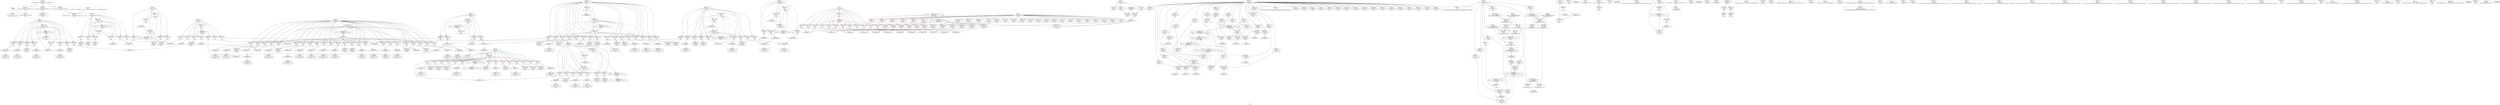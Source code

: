 digraph "SVFG" {
	label="SVFG";

	Node0x559cf0e21920 [shape=record,color=grey,label="{NodeID: 0\nNullPtr}"];
	Node0x559cf0e21920 -> Node0x559cf0e51550[style=solid];
	Node0x559cf0e21920 -> Node0x559cf0e59570[style=solid];
	Node0x559cf0e72d60 [shape=record,color=grey,label="{NodeID: 526\n175 = Binary(174, 176, )\n}"];
	Node0x559cf0e72d60 -> Node0x559cf0e76360[style=solid];
	Node0x559cf0e63aa0 [shape=record,color=red,label="{NodeID: 360\n331\<--330\n\<--arrayidx120\nmain\n}"];
	Node0x559cf0e63aa0 -> Node0x559cf0e73de0[style=solid];
	Node0x559cf0e5f730 [shape=record,color=red,label="{NodeID: 277\n267\<--82\n\<--i44\nmain\n}"];
	Node0x559cf0e5f730 -> Node0x559cf0e52b30[style=solid];
	Node0x559cf0e534f0 [shape=record,color=purple,label="{NodeID: 194\n374\<--21\narrayidx145\<--dp\nmain\n}"];
	Node0x559cf0e50de0 [shape=record,color=black,label="{NodeID: 111\n428\<--427\nidxprom181\<--add180\nmain\n}"];
	Node0x559cf0e27040 [shape=record,color=green,label="{NodeID: 28\n12\<--14\nn\<--n_field_insensitive\nGlob }"];
	Node0x559cf0e27040 -> Node0x559cf0e55050[style=solid];
	Node0x559cf0e27040 -> Node0x559cf0e55120[style=solid];
	Node0x559cf0e27040 -> Node0x559cf0e551f0[style=solid];
	Node0x559cf0e27040 -> Node0x559cf0e552c0[style=solid];
	Node0x559cf0e27040 -> Node0x559cf0e5d1d0[style=solid];
	Node0x559cf0e27040 -> Node0x559cf0e5d2a0[style=solid];
	Node0x559cf0e27040 -> Node0x559cf0e5d370[style=solid];
	Node0x559cf0e27040 -> Node0x559cf0e59170[style=solid];
	Node0x559cf0e9bb90 [shape=record,color=yellow,style=double,label="{NodeID: 637\n38V_1 = ENCHI(MR_38V_0)\npts\{200000 \}\nFun[_ZSt3minIiERKT_S2_S2_]}"];
	Node0x559cf0e9bb90 -> Node0x559cf0e64c80[style=dashed];
	Node0x559cf0e9bb90 -> Node0x559cf0e64d50[style=dashed];
	Node0x559cf0e75760 [shape=record,color=grey,label="{NodeID: 554\n117 = cmp(113, 13, )\n}"];
	Node0x559cf0e6dae0 [shape=record,color=grey,label="{NodeID: 471\n372 = Binary(371, 157, )\n}"];
	Node0x559cf0e6dae0 -> Node0x559cf0e504f0[style=solid];
	Node0x559cf0e59570 [shape=record,color=blue, style = dotted,label="{NodeID: 388\n681\<--3\nllvm.global_ctors_2\<--dummyVal\nGlob }"];
	Node0x559cf0e60df0 [shape=record,color=red,label="{NodeID: 305\n445\<--86\n\<--l\nmain\n}"];
	Node0x559cf0e60df0 -> Node0x559cf0e51050[style=solid];
	Node0x559cf0e54bb0 [shape=record,color=purple,label="{NodeID: 222\n119\<--36\n\<--.str.5\nmain\n}"];
	Node0x559cf0e56660 [shape=record,color=black,label="{NodeID: 139\n626\<--625\nidxprom301\<--\nmain\n}"];
	Node0x559cf0e51260 [shape=record,color=green,label="{NodeID: 56\n650\<--651\nretval\<--retval_field_insensitive\n_ZSt3minIiERKT_S2_S2_\n}"];
	Node0x559cf0e51260 -> Node0x559cf0e64870[style=solid];
	Node0x559cf0e51260 -> Node0x559cf0e5b480[style=solid];
	Node0x559cf0e51260 -> Node0x559cf0e5b550[style=solid];
	Node0x559cf0eb5360 [shape=record,color=black,label="{NodeID: 665\n120 = PHI()\n}"];
	Node0x559cf0e8f500 [shape=record,color=black,label="{NodeID: 582\nMR_30V_2 = PHI(MR_30V_4, MR_30V_1, )\npts\{93 \}\n}"];
	Node0x559cf0e8f500 -> Node0x559cf0e5ad30[style=dashed];
	Node0x559cf0e704e0 [shape=record,color=grey,label="{NodeID: 499\n316 = Binary(315, 157, )\n}"];
	Node0x559cf0e704e0 -> Node0x559cf0e53280[style=solid];
	Node0x559cf0e5ac60 [shape=record,color=blue,label="{NodeID: 416\n556\<--13\n\<--\nmain\n}"];
	Node0x559cf0e5ac60 -> Node0x559cf0e64530[style=dashed];
	Node0x559cf0e5ac60 -> Node0x559cf0e647a0[style=dashed];
	Node0x559cf0e5ac60 -> Node0x559cf0e5ae00[style=dashed];
	Node0x559cf0e5ac60 -> Node0x559cf0e90400[style=dashed];
	Node0x559cf0e624b0 [shape=record,color=red,label="{NodeID: 333\n520\<--90\n\<--x\nmain\n}"];
	Node0x559cf0e624b0 -> Node0x559cf0e713e0[style=solid];
	Node0x559cf0e5e140 [shape=record,color=red,label="{NodeID: 250\n123\<--76\n\<--i\nmain\n}"];
	Node0x559cf0e5e140 -> Node0x559cf0e755e0[style=solid];
	Node0x559cf0e57d20 [shape=record,color=purple,label="{NodeID: 167\n485\<--10\narrayidx218\<--b\nmain\n}"];
	Node0x559cf0e52990 [shape=record,color=black,label="{NodeID: 84\n257\<--256\nidxprom70\<--add69\nmain\n}"];
	Node0x559cf0e25830 [shape=record,color=green,label="{NodeID: 1\n7\<--1\n__dso_handle\<--dummyObj\nGlob }"];
	Node0x559cf0e72ee0 [shape=record,color=grey,label="{NodeID: 527\n427 = Binary(426, 157, )\n}"];
	Node0x559cf0e72ee0 -> Node0x559cf0e50de0[style=solid];
	Node0x559cf0e63b70 [shape=record,color=red,label="{NodeID: 361\n379\<--378\n\<--arrayidx148\nmain\n}"];
	Node0x559cf0e63b70 -> Node0x559cf0e73f60[style=solid];
	Node0x559cf0e5f800 [shape=record,color=red,label="{NodeID: 278\n270\<--82\n\<--i44\nmain\n}"];
	Node0x559cf0e5f800 -> Node0x559cf0e6f460[style=solid];
	Node0x559cf0e535c0 [shape=record,color=purple,label="{NodeID: 195\n378\<--21\narrayidx148\<--dp\nmain\n}"];
	Node0x559cf0e535c0 -> Node0x559cf0e63b70[style=solid];
	Node0x559cf0e50eb0 [shape=record,color=black,label="{NodeID: 112\n436\<--435\nidxprom186\<--add185\nmain\n}"];
	Node0x559cf0e27140 [shape=record,color=green,label="{NodeID: 29\n15\<--16\nk\<--k_field_insensitive\nGlob }"];
	Node0x559cf0e27140 -> Node0x559cf0e5d440[style=solid];
	Node0x559cf0e27140 -> Node0x559cf0e5d510[style=solid];
	Node0x559cf0e27140 -> Node0x559cf0e5d5e0[style=solid];
	Node0x559cf0e27140 -> Node0x559cf0e5d6b0[style=solid];
	Node0x559cf0e27140 -> Node0x559cf0e5d780[style=solid];
	Node0x559cf0e27140 -> Node0x559cf0e5d850[style=solid];
	Node0x559cf0e27140 -> Node0x559cf0e5d920[style=solid];
	Node0x559cf0e27140 -> Node0x559cf0e5d9f0[style=solid];
	Node0x559cf0e27140 -> Node0x559cf0e5dac0[style=solid];
	Node0x559cf0e27140 -> Node0x559cf0e5db90[style=solid];
	Node0x559cf0e27140 -> Node0x559cf0e5dc60[style=solid];
	Node0x559cf0e27140 -> Node0x559cf0e5dd30[style=solid];
	Node0x559cf0e27140 -> Node0x559cf0e59270[style=solid];
	Node0x559cf0e758e0 [shape=record,color=grey,label="{NodeID: 555\n355 = cmp(353, 354, )\n}"];
	Node0x559cf0e6dc60 [shape=record,color=grey,label="{NodeID: 472\n368 = Binary(366, 367, )\n}"];
	Node0x559cf0e6dc60 -> Node0x559cf0e6d960[style=solid];
	Node0x559cf0e59670 [shape=record,color=blue,label="{NodeID: 389\n70\<--13\nretval\<--\nmain\n}"];
	Node0x559cf0e60ec0 [shape=record,color=red,label="{NodeID: 306\n453\<--86\n\<--l\nmain\n}"];
	Node0x559cf0e60ec0 -> Node0x559cf0e72be0[style=solid];
	Node0x559cf0e54c80 [shape=record,color=purple,label="{NodeID: 223\n629\<--38\n\<--.str.6\nmain\n}"];
	Node0x559cf0e56730 [shape=record,color=black,label="{NodeID: 140\n647\<--670\n_ZSt3minIiERKT_S2_S2__ret\<--\n_ZSt3minIiERKT_S2_S2_\n|{<s0>10}}"];
	Node0x559cf0e56730:s0 -> Node0x559cf0eb5560[style=solid,color=blue];
	Node0x559cf0e512f0 [shape=record,color=green,label="{NodeID: 57\n652\<--653\n__a.addr\<--__a.addr_field_insensitive\n_ZSt3minIiERKT_S2_S2_\n}"];
	Node0x559cf0e512f0 -> Node0x559cf0e64940[style=solid];
	Node0x559cf0e512f0 -> Node0x559cf0e64a10[style=solid];
	Node0x559cf0e512f0 -> Node0x559cf0e5b2e0[style=solid];
	Node0x559cf0eb5460 [shape=record,color=black,label="{NodeID: 666\n131 = PHI()\n}"];
	Node0x559cf0e8fa00 [shape=record,color=black,label="{NodeID: 583\nMR_32V_2 = PHI(MR_32V_3, MR_32V_1, )\npts\{95 \}\n}"];
	Node0x559cf0e8fa00 -> Node0x559cf0e5aed0[style=dashed];
	Node0x559cf0e8fa00 -> Node0x559cf0e8fa00[style=dashed];
	Node0x559cf0e70660 [shape=record,color=grey,label="{NodeID: 500\n583 = Binary(236, 582, )\n}"];
	Node0x559cf0e70660 -> Node0x559cf0e707e0[style=solid];
	Node0x559cf0e5ad30 [shape=record,color=blue,label="{NodeID: 417\n92\<--157\ni261\<--\nmain\n}"];
	Node0x559cf0e5ad30 -> Node0x559cf0e62650[style=dashed];
	Node0x559cf0e5ad30 -> Node0x559cf0e62720[style=dashed];
	Node0x559cf0e5ad30 -> Node0x559cf0e627f0[style=dashed];
	Node0x559cf0e5ad30 -> Node0x559cf0e628c0[style=dashed];
	Node0x559cf0e5ad30 -> Node0x559cf0e62990[style=dashed];
	Node0x559cf0e5ad30 -> Node0x559cf0e62a60[style=dashed];
	Node0x559cf0e5ad30 -> Node0x559cf0e62b30[style=dashed];
	Node0x559cf0e5ad30 -> Node0x559cf0e62c00[style=dashed];
	Node0x559cf0e5ad30 -> Node0x559cf0e62cd0[style=dashed];
	Node0x559cf0e5ad30 -> Node0x559cf0e62da0[style=dashed];
	Node0x559cf0e5ad30 -> Node0x559cf0e5b140[style=dashed];
	Node0x559cf0e5ad30 -> Node0x559cf0e8f500[style=dashed];
	Node0x559cf0e62580 [shape=record,color=red,label="{NodeID: 334\n539\<--90\n\<--x\nmain\n}"];
	Node0x559cf0e62580 -> Node0x559cf0e716e0[style=solid];
	Node0x559cf0e5e210 [shape=record,color=red,label="{NodeID: 251\n127\<--76\n\<--i\nmain\n}"];
	Node0x559cf0e5e210 -> Node0x559cf0e51bc0[style=solid];
	Node0x559cf0e57df0 [shape=record,color=purple,label="{NodeID: 168\n488\<--10\narrayidx220\<--b\nmain\n}"];
	Node0x559cf0e57df0 -> Node0x559cf0e641f0[style=solid];
	Node0x559cf0e52a60 [shape=record,color=black,label="{NodeID: 85\n262\<--261\nidxprom74\<--add73\nmain\n}"];
	Node0x559cf0e25e90 [shape=record,color=green,label="{NodeID: 2\n13\<--1\n\<--dummyObj\nCan only get source location for instruction, argument, global var or function.}"];
	Node0x559cf0e73060 [shape=record,color=grey,label="{NodeID: 528\n162 = Binary(161, 157, )\n}"];
	Node0x559cf0e73060 -> Node0x559cf0e59c20[style=solid];
	Node0x559cf0e63c40 [shape=record,color=red,label="{NodeID: 362\n389\<--388\n\<--arrayidx155\nmain\n}"];
	Node0x559cf0e63c40 -> Node0x559cf0e74ce0[style=solid];
	Node0x559cf0e5f8d0 [shape=record,color=red,label="{NodeID: 279\n279\<--82\n\<--i44\nmain\n}"];
	Node0x559cf0e5f8d0 -> Node0x559cf0e6e860[style=solid];
	Node0x559cf0e53690 [shape=record,color=purple,label="{NodeID: 196\n406\<--21\narrayidx166\<--dp\nmain\n}"];
	Node0x559cf0e50f80 [shape=record,color=black,label="{NodeID: 113\n439\<--438\nidxprom188\<--\nmain\n}"];
	Node0x559cf0e27240 [shape=record,color=green,label="{NodeID: 30\n17\<--20\nans\<--ans_field_insensitive\nGlob }"];
	Node0x559cf0e27240 -> Node0x559cf0e51720[style=solid];
	Node0x559cf0e27240 -> Node0x559cf0e58060[style=solid];
	Node0x559cf0e27240 -> Node0x559cf0e58130[style=solid];
	Node0x559cf0e27240 -> Node0x559cf0e58200[style=solid];
	Node0x559cf0e27240 -> Node0x559cf0e582d0[style=solid];
	Node0x559cf0e27240 -> Node0x559cf0e583a0[style=solid];
	Node0x559cf0e27240 -> Node0x559cf0e58470[style=solid];
	Node0x559cf0e27240 -> Node0x559cf0e58540[style=solid];
	Node0x559cf0e75a60 [shape=record,color=grey,label="{NodeID: 556\n136 = cmp(134, 135, )\n}"];
	Node0x559cf0e6dde0 [shape=record,color=grey,label="{NodeID: 473\n228 = Binary(227, 176, )\n}"];
	Node0x559cf0e6dde0 -> Node0x559cf0e52580[style=solid];
	Node0x559cf0e59740 [shape=record,color=blue,label="{NodeID: 390\n74\<--13\ncas\<--\nmain\n}"];
	Node0x559cf0e59740 -> Node0x559cf0e8cc10[style=dashed];
	Node0x559cf0e60f90 [shape=record,color=red,label="{NodeID: 307\n461\<--86\n\<--l\nmain\n}"];
	Node0x559cf0e60f90 -> Node0x559cf0e719e0[style=solid];
	Node0x559cf0e54d50 [shape=record,color=purple,label="{NodeID: 224\n679\<--40\nllvm.global_ctors_0\<--llvm.global_ctors\nGlob }"];
	Node0x559cf0e54d50 -> Node0x559cf0e59370[style=solid];
	Node0x559cf0e56800 [shape=record,color=purple,label="{NodeID: 141\n51\<--4\n\<--_ZStL8__ioinit\n__cxx_global_var_init\n}"];
	Node0x559cf0e51380 [shape=record,color=green,label="{NodeID: 58\n654\<--655\n__b.addr\<--__b.addr_field_insensitive\n_ZSt3minIiERKT_S2_S2_\n}"];
	Node0x559cf0e51380 -> Node0x559cf0e64ae0[style=solid];
	Node0x559cf0e51380 -> Node0x559cf0e64bb0[style=solid];
	Node0x559cf0e51380 -> Node0x559cf0e5b3b0[style=solid];
	Node0x559cf0eb5560 [shape=record,color=black,label="{NodeID: 667\n603 = PHI(647, )\n}"];
	Node0x559cf0eb5560 -> Node0x559cf0e646d0[style=solid];
	Node0x559cf0e8ff00 [shape=record,color=black,label="{NodeID: 584\nMR_36V_2 = PHI(MR_36V_3, MR_36V_1, )\npts\{110000 \}\n}"];
	Node0x559cf0e8ff00 -> Node0x559cf0e63350[style=dashed];
	Node0x559cf0e8ff00 -> Node0x559cf0e63420[style=dashed];
	Node0x559cf0e8ff00 -> Node0x559cf0e63760[style=dashed];
	Node0x559cf0e8ff00 -> Node0x559cf0e63830[style=dashed];
	Node0x559cf0e8ff00 -> Node0x559cf0e639d0[style=dashed];
	Node0x559cf0e8ff00 -> Node0x559cf0e63aa0[style=dashed];
	Node0x559cf0e8ff00 -> Node0x559cf0e63c40[style=dashed];
	Node0x559cf0e8ff00 -> Node0x559cf0e63d10[style=dashed];
	Node0x559cf0e8ff00 -> Node0x559cf0e63eb0[style=dashed];
	Node0x559cf0e8ff00 -> Node0x559cf0e63f80[style=dashed];
	Node0x559cf0e8ff00 -> Node0x559cf0e641f0[style=dashed];
	Node0x559cf0e8ff00 -> Node0x559cf0e642c0[style=dashed];
	Node0x559cf0e8ff00 -> Node0x559cf0e8b500[style=dashed];
	Node0x559cf0e8ff00 -> Node0x559cf0e8ff00[style=dashed];
	Node0x559cf0e707e0 [shape=record,color=grey,label="{NodeID: 501\n584 = Binary(581, 583, )\n}"];
	Node0x559cf0e707e0 -> Node0x559cf0e56250[style=solid];
	Node0x559cf0e5ae00 [shape=record,color=blue,label="{NodeID: 418\n572\<--569\narrayidx270\<--add268\nmain\n}"];
	Node0x559cf0e5ae00 -> Node0x559cf0e94000[style=dashed];
	Node0x559cf0e62650 [shape=record,color=red,label="{NodeID: 335\n560\<--92\n\<--i261\nmain\n}"];
	Node0x559cf0e62650 -> Node0x559cf0e75160[style=solid];
	Node0x559cf0e5e2e0 [shape=record,color=red,label="{NodeID: 252\n135\<--76\n\<--i\nmain\n}"];
	Node0x559cf0e5e2e0 -> Node0x559cf0e75a60[style=solid];
	Node0x559cf0e57ec0 [shape=record,color=purple,label="{NodeID: 169\n495\<--10\narrayidx224\<--b\nmain\n}"];
	Node0x559cf0e52b30 [shape=record,color=black,label="{NodeID: 86\n268\<--267\nidxprom78\<--\nmain\n}"];
	Node0x559cf0e25f20 [shape=record,color=green,label="{NodeID: 3\n24\<--1\n.str\<--dummyObj\nGlob }"];
	Node0x559cf0e731e0 [shape=record,color=grey,label="{NodeID: 529\n435 = Binary(434, 157, )\n}"];
	Node0x559cf0e731e0 -> Node0x559cf0e50eb0[style=solid];
	Node0x559cf0e63d10 [shape=record,color=red,label="{NodeID: 363\n400\<--399\n\<--arrayidx162\nmain\n}"];
	Node0x559cf0e63d10 -> Node0x559cf0e746e0[style=solid];
	Node0x559cf0e5f9a0 [shape=record,color=red,label="{NodeID: 280\n283\<--82\n\<--i44\nmain\n}"];
	Node0x559cf0e5f9a0 -> Node0x559cf0e6ece0[style=solid];
	Node0x559cf0e53760 [shape=record,color=purple,label="{NodeID: 197\n409\<--21\narrayidx168\<--dp\nmain\n}"];
	Node0x559cf0e53760 -> Node0x559cf0e5a5e0[style=solid];
	Node0x559cf0e51050 [shape=record,color=black,label="{NodeID: 114\n446\<--445\nidxprom192\<--\nmain\n}"];
	Node0x559cf0e27340 [shape=record,color=green,label="{NodeID: 31\n21\<--23\ndp\<--dp_field_insensitive\nGlob }"];
	Node0x559cf0e27340 -> Node0x559cf0e51820[style=solid];
	Node0x559cf0e27340 -> Node0x559cf0e58610[style=solid];
	Node0x559cf0e27340 -> Node0x559cf0e586e0[style=solid];
	Node0x559cf0e27340 -> Node0x559cf0e587b0[style=solid];
	Node0x559cf0e27340 -> Node0x559cf0e58880[style=solid];
	Node0x559cf0e27340 -> Node0x559cf0e58950[style=solid];
	Node0x559cf0e27340 -> Node0x559cf0e58a20[style=solid];
	Node0x559cf0e27340 -> Node0x559cf0e58af0[style=solid];
	Node0x559cf0e27340 -> Node0x559cf0e58bc0[style=solid];
	Node0x559cf0e27340 -> Node0x559cf0e58c90[style=solid];
	Node0x559cf0e27340 -> Node0x559cf0e58d60[style=solid];
	Node0x559cf0e27340 -> Node0x559cf0e58e30[style=solid];
	Node0x559cf0e27340 -> Node0x559cf0e58f00[style=solid];
	Node0x559cf0e27340 -> Node0x559cf0e58fd0[style=solid];
	Node0x559cf0e27340 -> Node0x559cf0e590a0[style=solid];
	Node0x559cf0e27340 -> Node0x559cf0e53350[style=solid];
	Node0x559cf0e27340 -> Node0x559cf0e53420[style=solid];
	Node0x559cf0e27340 -> Node0x559cf0e534f0[style=solid];
	Node0x559cf0e27340 -> Node0x559cf0e535c0[style=solid];
	Node0x559cf0e27340 -> Node0x559cf0e53690[style=solid];
	Node0x559cf0e27340 -> Node0x559cf0e53760[style=solid];
	Node0x559cf0e27340 -> Node0x559cf0e53830[style=solid];
	Node0x559cf0e27340 -> Node0x559cf0e53900[style=solid];
	Node0x559cf0e27340 -> Node0x559cf0e539d0[style=solid];
	Node0x559cf0e27340 -> Node0x559cf0e53aa0[style=solid];
	Node0x559cf0e27340 -> Node0x559cf0e53b70[style=solid];
	Node0x559cf0e27340 -> Node0x559cf0e53c40[style=solid];
	Node0x559cf0e27340 -> Node0x559cf0e53d10[style=solid];
	Node0x559cf0e27340 -> Node0x559cf0e53de0[style=solid];
	Node0x559cf0e27340 -> Node0x559cf0e53eb0[style=solid];
	Node0x559cf0e27340 -> Node0x559cf0e53f80[style=solid];
	Node0x559cf0e27340 -> Node0x559cf0e54050[style=solid];
	Node0x559cf0e27340 -> Node0x559cf0e54120[style=solid];
	Node0x559cf0e27340 -> Node0x559cf0e541f0[style=solid];
	Node0x559cf0e27340 -> Node0x559cf0e542c0[style=solid];
	Node0x559cf0e27340 -> Node0x559cf0e54390[style=solid];
	Node0x559cf0e27340 -> Node0x559cf0e54460[style=solid];
	Node0x559cf0e27340 -> Node0x559cf0e54530[style=solid];
	Node0x559cf0e27340 -> Node0x559cf0e54600[style=solid];
	Node0x559cf0e75be0 [shape=record,color=grey,label="{NodeID: 557\n470 = cmp(469, 13, )\n}"];
	Node0x559cf0e6df60 [shape=record,color=grey,label="{NodeID: 474\n417 = Binary(416, 157, )\n}"];
	Node0x559cf0e6df60 -> Node0x559cf0e50c40[style=solid];
	Node0x559cf0e59810 [shape=record,color=blue,label="{NodeID: 391\n72\<--114\nt\<--dec\nmain\n}"];
	Node0x559cf0e59810 -> Node0x559cf0e5dfa0[style=dashed];
	Node0x559cf0e59810 -> Node0x559cf0e59810[style=dashed];
	Node0x559cf0e61060 [shape=record,color=red,label="{NodeID: 308\n483\<--86\n\<--l\nmain\n}"];
	Node0x559cf0e61060 -> Node0x559cf0e556f0[style=solid];
	Node0x559cf0e54e50 [shape=record,color=purple,label="{NodeID: 225\n680\<--40\nllvm.global_ctors_1\<--llvm.global_ctors\nGlob }"];
	Node0x559cf0e54e50 -> Node0x559cf0e59470[style=solid];
	Node0x559cf0e568d0 [shape=record,color=purple,label="{NodeID: 142\n129\<--8\narrayidx\<--a\nmain\n}"];
	Node0x559cf0e51450 [shape=record,color=green,label="{NodeID: 59\n42\<--675\n_GLOBAL__sub_I_cxlove321_2_1.cpp\<--_GLOBAL__sub_I_cxlove321_2_1.cpp_field_insensitive\n}"];
	Node0x559cf0e51450 -> Node0x559cf0e59470[style=solid];
	Node0x559cf0eb5750 [shape=record,color=black,label="{NodeID: 668\n630 = PHI()\n}"];
	Node0x559cf0e90400 [shape=record,color=black,label="{NodeID: 585\nMR_38V_2 = PHI(MR_38V_4, MR_38V_1, )\npts\{200000 \}\n}"];
	Node0x559cf0e90400 -> Node0x559cf0e5ac60[style=dashed];
	Node0x559cf0e70960 [shape=record,color=grey,label="{NodeID: 502\n550 = Binary(549, 236, )\n}"];
	Node0x559cf0e70960 -> Node0x559cf0e5ab90[style=solid];
	Node0x559cf0e5aed0 [shape=record,color=blue,label="{NodeID: 419\n94\<--13\nj271\<--\nmain\n}"];
	Node0x559cf0e5aed0 -> Node0x559cf0e62e70[style=dashed];
	Node0x559cf0e5aed0 -> Node0x559cf0e62f40[style=dashed];
	Node0x559cf0e5aed0 -> Node0x559cf0e63010[style=dashed];
	Node0x559cf0e5aed0 -> Node0x559cf0e630e0[style=dashed];
	Node0x559cf0e5aed0 -> Node0x559cf0e5aed0[style=dashed];
	Node0x559cf0e5aed0 -> Node0x559cf0e5b070[style=dashed];
	Node0x559cf0e5aed0 -> Node0x559cf0e8fa00[style=dashed];
	Node0x559cf0e62720 [shape=record,color=red,label="{NodeID: 336\n564\<--92\n\<--i261\nmain\n}"];
	Node0x559cf0e62720 -> Node0x559cf0e710e0[style=solid];
	Node0x559cf0e5e3b0 [shape=record,color=red,label="{NodeID: 253\n138\<--76\n\<--i\nmain\n}"];
	Node0x559cf0e5e3b0 -> Node0x559cf0e51c90[style=solid];
	Node0x559cf0e57f90 [shape=record,color=purple,label="{NodeID: 170\n498\<--10\narrayidx226\<--b\nmain\n}"];
	Node0x559cf0e57f90 -> Node0x559cf0e642c0[style=solid];
	Node0x559cf0e52c00 [shape=record,color=black,label="{NodeID: 87\n273\<--271\nidxprom81\<--add80\nmain\n}"];
	Node0x559cf0e298a0 [shape=record,color=green,label="{NodeID: 4\n26\<--1\n.str.1\<--dummyObj\nGlob }"];
	Node0x559cf0e73360 [shape=record,color=grey,label="{NodeID: 530\n265 = cmp(264, 13, )\n}"];
	Node0x559cf0e63de0 [shape=record,color=red,label="{NodeID: 364\n420\<--419\n\<--arrayidx175\nmain\n}"];
	Node0x559cf0e63de0 -> Node0x559cf0e73660[style=solid];
	Node0x559cf0e5fa70 [shape=record,color=red,label="{NodeID: 281\n291\<--82\n\<--i44\nmain\n}"];
	Node0x559cf0e5fa70 -> Node0x559cf0e52e70[style=solid];
	Node0x559cf0e53830 [shape=record,color=purple,label="{NodeID: 198\n415\<--21\narrayidx172\<--dp\nmain\n}"];
	Node0x559cf0e51120 [shape=record,color=black,label="{NodeID: 115\n449\<--448\nidxprom194\<--\nmain\n}"];
	Node0x559cf0e27440 [shape=record,color=green,label="{NodeID: 32\n40\<--44\nllvm.global_ctors\<--llvm.global_ctors_field_insensitive\nGlob }"];
	Node0x559cf0e27440 -> Node0x559cf0e54d50[style=solid];
	Node0x559cf0e27440 -> Node0x559cf0e54e50[style=solid];
	Node0x559cf0e27440 -> Node0x559cf0e54f50[style=solid];
	Node0x559cf0e75d60 [shape=record,color=grey,label="{NodeID: 558\n443 = cmp(441, 442, )\n}"];
	Node0x559cf0e6e0e0 [shape=record,color=grey,label="{NodeID: 475\n623 = Binary(622, 157, )\n}"];
	Node0x559cf0e6e0e0 -> Node0x559cf0e5b210[style=solid];
	Node0x559cf0e598e0 [shape=record,color=blue,label="{NodeID: 392\n76\<--13\ni\<--\nmain\n}"];
	Node0x559cf0e598e0 -> Node0x559cf0e5e140[style=dashed];
	Node0x559cf0e598e0 -> Node0x559cf0e5e210[style=dashed];
	Node0x559cf0e598e0 -> Node0x559cf0e5e2e0[style=dashed];
	Node0x559cf0e598e0 -> Node0x559cf0e5e3b0[style=dashed];
	Node0x559cf0e598e0 -> Node0x559cf0e5e480[style=dashed];
	Node0x559cf0e598e0 -> Node0x559cf0e5e550[style=dashed];
	Node0x559cf0e598e0 -> Node0x559cf0e59c20[style=dashed];
	Node0x559cf0e598e0 -> Node0x559cf0e8cd00[style=dashed];
	Node0x559cf0e61130 [shape=record,color=red,label="{NodeID: 309\n503\<--86\n\<--l\nmain\n}"];
	Node0x559cf0e61130 -> Node0x559cf0e55a30[style=solid];
	Node0x559cf0e54f50 [shape=record,color=purple,label="{NodeID: 226\n681\<--40\nllvm.global_ctors_2\<--llvm.global_ctors\nGlob }"];
	Node0x559cf0e54f50 -> Node0x559cf0e59570[style=solid];
	Node0x559cf0e569a0 [shape=record,color=purple,label="{NodeID: 143\n140\<--8\narrayidx9\<--a\nmain\n}"];
	Node0x559cf0e569a0 -> Node0x559cf0e631b0[style=solid];
	Node0x559cf0e51550 [shape=record,color=black,label="{NodeID: 60\n2\<--3\ndummyVal\<--dummyVal\n}"];
	Node0x559cf0eb5820 [shape=record,color=black,label="{NodeID: 669\n648 = PHI(596, )\n0th arg _ZSt3minIiERKT_S2_S2_ }"];
	Node0x559cf0eb5820 -> Node0x559cf0e5b2e0[style=solid];
	Node0x559cf0e90900 [shape=record,color=black,label="{NodeID: 586\nMR_40V_2 = PHI(MR_40V_13, MR_40V_1, )\npts\{230000 \}\n}"];
	Node0x559cf0e90900 -> Node0x559cf0e93600[style=dashed];
	Node0x559cf0e70ae0 [shape=record,color=grey,label="{NodeID: 503\n220 = Binary(219, 221, )\n}"];
	Node0x559cf0e70ae0 -> Node0x559cf0e74fe0[style=solid];
	Node0x559cf0e5afa0 [shape=record,color=blue,label="{NodeID: 420\n609\<--606\narrayidx292\<--\nmain\n}"];
	Node0x559cf0e5afa0 -> Node0x559cf0e94000[style=dashed];
	Node0x559cf0e627f0 [shape=record,color=red,label="{NodeID: 337\n570\<--92\n\<--i261\nmain\n}"];
	Node0x559cf0e627f0 -> Node0x559cf0e56180[style=solid];
	Node0x559cf0e5e480 [shape=record,color=red,label="{NodeID: 254\n150\<--76\n\<--i\nmain\n}"];
	Node0x559cf0e5e480 -> Node0x559cf0e51f00[style=solid];
	Node0x559cf0e58060 [shape=record,color=purple,label="{NodeID: 171\n556\<--17\n\<--ans\nmain\n}"];
	Node0x559cf0e58060 -> Node0x559cf0e5ac60[style=solid];
	Node0x559cf0e52cd0 [shape=record,color=black,label="{NodeID: 88\n281\<--280\nidxprom86\<--add85\nmain\n}"];
	Node0x559cf0e29930 [shape=record,color=green,label="{NodeID: 5\n28\<--1\nstdin\<--dummyObj\nGlob }"];
	Node0x559cf0e99500 [shape=record,color=yellow,style=double,label="{NodeID: 614\n2V_1 = ENCHI(MR_2V_0)\npts\{1 \}\nFun[main]}"];
	Node0x559cf0e99500 -> Node0x559cf0e5de00[style=dashed];
	Node0x559cf0e99500 -> Node0x559cf0e5ded0[style=dashed];
	Node0x559cf0e734e0 [shape=record,color=grey,label="{NodeID: 531\n277 = cmp(275, 276, )\n}"];
	Node0x559cf0e63eb0 [shape=record,color=red,label="{NodeID: 365\n430\<--429\n\<--arrayidx182\nmain\n}"];
	Node0x559cf0e63eb0 -> Node0x559cf0e761e0[style=solid];
	Node0x559cf0e5fb40 [shape=record,color=red,label="{NodeID: 282\n294\<--82\n\<--i44\nmain\n}"];
	Node0x559cf0e5fb40 -> Node0x559cf0e725e0[style=solid];
	Node0x559cf0e53900 [shape=record,color=purple,label="{NodeID: 199\n419\<--21\narrayidx175\<--dp\nmain\n}"];
	Node0x559cf0e53900 -> Node0x559cf0e63de0[style=solid];
	Node0x559cf0e553b0 [shape=record,color=black,label="{NodeID: 116\n463\<--462\nidxprom202\<--add201\nmain\n}"];
	Node0x559cf0e27540 [shape=record,color=green,label="{NodeID: 33\n45\<--46\n__cxx_global_var_init\<--__cxx_global_var_init_field_insensitive\n}"];
	Node0x559cf0e75ee0 [shape=record,color=grey,label="{NodeID: 559\n289 = cmp(287, 288, )\n}"];
	Node0x559cf0e6e260 [shape=record,color=grey,label="{NodeID: 476\n195 = Binary(194, 176, )\n}"];
	Node0x559cf0e6e260 -> Node0x559cf0e52240[style=solid];
	Node0x559cf0e599b0 [shape=record,color=blue,label="{NodeID: 393\n78\<--13\nj\<--\nmain\n}"];
	Node0x559cf0e599b0 -> Node0x559cf0e5e620[style=dashed];
	Node0x559cf0e599b0 -> Node0x559cf0e5e6f0[style=dashed];
	Node0x559cf0e599b0 -> Node0x559cf0e5e7c0[style=dashed];
	Node0x559cf0e599b0 -> Node0x559cf0e5e890[style=dashed];
	Node0x559cf0e599b0 -> Node0x559cf0e599b0[style=dashed];
	Node0x559cf0e599b0 -> Node0x559cf0e59b50[style=dashed];
	Node0x559cf0e599b0 -> Node0x559cf0e8d200[style=dashed];
	Node0x559cf0e61200 [shape=record,color=red,label="{NodeID: 310\n511\<--86\n\<--l\nmain\n}"];
	Node0x559cf0e61200 -> Node0x559cf0e55bd0[style=solid];
	Node0x559cf0e55050 [shape=record,color=red,label="{NodeID: 227\n124\<--12\n\<--n\nmain\n}"];
	Node0x559cf0e55050 -> Node0x559cf0e755e0[style=solid];
	Node0x559cf0e56a70 [shape=record,color=purple,label="{NodeID: 144\n144\<--8\narrayidx11\<--a\nmain\n}"];
	Node0x559cf0e56a70 -> Node0x559cf0e63280[style=solid];
	Node0x559cf0e51650 [shape=record,color=black,label="{NodeID: 61\n69\<--13\nmain_ret\<--\nmain\n}"];
	Node0x559cf0eb5950 [shape=record,color=black,label="{NodeID: 670\n649 = PHI(602, )\n1st arg _ZSt3minIiERKT_S2_S2_ }"];
	Node0x559cf0eb5950 -> Node0x559cf0e5b3b0[style=solid];
	Node0x559cf0e70c60 [shape=record,color=grey,label="{NodeID: 504\n213 = Binary(212, 157, )\n}"];
	Node0x559cf0e70c60 -> Node0x559cf0e59e90[style=solid];
	Node0x559cf0e5b070 [shape=record,color=blue,label="{NodeID: 421\n94\<--614\nj271\<--inc295\nmain\n}"];
	Node0x559cf0e5b070 -> Node0x559cf0e62e70[style=dashed];
	Node0x559cf0e5b070 -> Node0x559cf0e62f40[style=dashed];
	Node0x559cf0e5b070 -> Node0x559cf0e63010[style=dashed];
	Node0x559cf0e5b070 -> Node0x559cf0e630e0[style=dashed];
	Node0x559cf0e5b070 -> Node0x559cf0e5aed0[style=dashed];
	Node0x559cf0e5b070 -> Node0x559cf0e5b070[style=dashed];
	Node0x559cf0e5b070 -> Node0x559cf0e8fa00[style=dashed];
	Node0x559cf0e628c0 [shape=record,color=red,label="{NodeID: 338\n578\<--92\n\<--i261\nmain\n}"];
	Node0x559cf0e628c0 -> Node0x559cf0e74e60[style=solid];
	Node0x559cf0e5e550 [shape=record,color=red,label="{NodeID: 255\n161\<--76\n\<--i\nmain\n}"];
	Node0x559cf0e5e550 -> Node0x559cf0e73060[style=solid];
	Node0x559cf0e58130 [shape=record,color=purple,label="{NodeID: 172\n567\<--17\narrayidx267\<--ans\nmain\n}"];
	Node0x559cf0e58130 -> Node0x559cf0e64530[style=solid];
	Node0x559cf0e52da0 [shape=record,color=black,label="{NodeID: 89\n285\<--284\nidxprom89\<--add88\nmain\n}"];
	Node0x559cf0e299c0 [shape=record,color=green,label="{NodeID: 6\n29\<--1\n.str.2\<--dummyObj\nGlob }"];
	Node0x559cf0e9a020 [shape=record,color=yellow,style=double,label="{NodeID: 615\n4V_1 = ENCHI(MR_4V_0)\npts\{14 \}\nFun[main]}"];
	Node0x559cf0e9a020 -> Node0x559cf0e55050[style=dashed];
	Node0x559cf0e9a020 -> Node0x559cf0e55120[style=dashed];
	Node0x559cf0e9a020 -> Node0x559cf0e551f0[style=dashed];
	Node0x559cf0e9a020 -> Node0x559cf0e552c0[style=dashed];
	Node0x559cf0e9a020 -> Node0x559cf0e5d1d0[style=dashed];
	Node0x559cf0e9a020 -> Node0x559cf0e5d2a0[style=dashed];
	Node0x559cf0e9a020 -> Node0x559cf0e5d370[style=dashed];
	Node0x559cf0e73660 [shape=record,color=grey,label="{NodeID: 532\n421 = cmp(420, 13, )\n}"];
	Node0x559cf0e63f80 [shape=record,color=red,label="{NodeID: 366\n441\<--440\n\<--arrayidx189\nmain\n}"];
	Node0x559cf0e63f80 -> Node0x559cf0e75d60[style=solid];
	Node0x559cf0e5fc10 [shape=record,color=red,label="{NodeID: 283\n300\<--82\n\<--i44\nmain\n}"];
	Node0x559cf0e5fc10 -> Node0x559cf0e6e3e0[style=solid];
	Node0x559cf0e539d0 [shape=record,color=purple,label="{NodeID: 200\n447\<--21\narrayidx193\<--dp\nmain\n}"];
	Node0x559cf0e55480 [shape=record,color=black,label="{NodeID: 117\n467\<--466\nidxprom205\<--sub204\nmain\n}"];
	Node0x559cf0e27640 [shape=record,color=green,label="{NodeID: 34\n49\<--50\n_ZNSt8ios_base4InitC1Ev\<--_ZNSt8ios_base4InitC1Ev_field_insensitive\n}"];
	Node0x559cf0e76060 [shape=record,color=grey,label="{NodeID: 560\n459 = cmp(457, 458, )\n}"];
	Node0x559cf0e6e3e0 [shape=record,color=grey,label="{NodeID: 477\n301 = Binary(300, 176, )\n}"];
	Node0x559cf0e6e3e0 -> Node0x559cf0e53010[style=solid];
	Node0x559cf0e59a80 [shape=record,color=blue,label="{NodeID: 394\n152\<--146\narrayidx15\<--sub\nmain\n}"];
	Node0x559cf0e59a80 -> Node0x559cf0e8b500[style=dashed];
	Node0x559cf0e612d0 [shape=record,color=red,label="{NodeID: 311\n530\<--86\n\<--l\nmain\n}"];
	Node0x559cf0e612d0 -> Node0x559cf0e55f10[style=solid];
	Node0x559cf0e55120 [shape=record,color=red,label="{NodeID: 228\n174\<--12\n\<--n\nmain\n}"];
	Node0x559cf0e55120 -> Node0x559cf0e72d60[style=solid];
	Node0x559cf0e56b40 [shape=record,color=purple,label="{NodeID: 145\n149\<--10\narrayidx13\<--b\nmain\n}"];
	Node0x559cf0e51720 [shape=record,color=black,label="{NodeID: 62\n19\<--17\n\<--ans\nCan only get source location for instruction, argument, global var or function.}"];
	Node0x559cf0e70de0 [shape=record,color=grey,label="{NodeID: 505\n577 = Binary(576, 236, )\n}"];
	Node0x559cf0e70de0 -> Node0x559cf0e74e60[style=solid];
	Node0x559cf0e5b140 [shape=record,color=blue,label="{NodeID: 422\n92\<--619\ni261\<--inc298\nmain\n}"];
	Node0x559cf0e5b140 -> Node0x559cf0e62650[style=dashed];
	Node0x559cf0e5b140 -> Node0x559cf0e62720[style=dashed];
	Node0x559cf0e5b140 -> Node0x559cf0e627f0[style=dashed];
	Node0x559cf0e5b140 -> Node0x559cf0e628c0[style=dashed];
	Node0x559cf0e5b140 -> Node0x559cf0e62990[style=dashed];
	Node0x559cf0e5b140 -> Node0x559cf0e62a60[style=dashed];
	Node0x559cf0e5b140 -> Node0x559cf0e62b30[style=dashed];
	Node0x559cf0e5b140 -> Node0x559cf0e62c00[style=dashed];
	Node0x559cf0e5b140 -> Node0x559cf0e62cd0[style=dashed];
	Node0x559cf0e5b140 -> Node0x559cf0e62da0[style=dashed];
	Node0x559cf0e5b140 -> Node0x559cf0e5b140[style=dashed];
	Node0x559cf0e5b140 -> Node0x559cf0e8f500[style=dashed];
	Node0x559cf0e62990 [shape=record,color=red,label="{NodeID: 339\n581\<--92\n\<--i261\nmain\n}"];
	Node0x559cf0e62990 -> Node0x559cf0e707e0[style=solid];
	Node0x559cf0e5e620 [shape=record,color=red,label="{NodeID: 256\n134\<--78\n\<--j\nmain\n}"];
	Node0x559cf0e5e620 -> Node0x559cf0e75a60[style=solid];
	Node0x559cf0e58200 [shape=record,color=purple,label="{NodeID: 173\n572\<--17\narrayidx270\<--ans\nmain\n}"];
	Node0x559cf0e58200 -> Node0x559cf0e5ae00[style=solid];
	Node0x559cf0e52e70 [shape=record,color=black,label="{NodeID: 90\n292\<--291\nidxprom93\<--\nmain\n}"];
	Node0x559cf0e29a50 [shape=record,color=green,label="{NodeID: 7\n31\<--1\n.str.3\<--dummyObj\nGlob }"];
	Node0x559cf0e9a100 [shape=record,color=yellow,style=double,label="{NodeID: 616\n6V_1 = ENCHI(MR_6V_0)\npts\{16 \}\nFun[main]}"];
	Node0x559cf0e9a100 -> Node0x559cf0e5d440[style=dashed];
	Node0x559cf0e9a100 -> Node0x559cf0e5d510[style=dashed];
	Node0x559cf0e9a100 -> Node0x559cf0e5d5e0[style=dashed];
	Node0x559cf0e9a100 -> Node0x559cf0e5d6b0[style=dashed];
	Node0x559cf0e9a100 -> Node0x559cf0e5d780[style=dashed];
	Node0x559cf0e9a100 -> Node0x559cf0e5d850[style=dashed];
	Node0x559cf0e9a100 -> Node0x559cf0e5d920[style=dashed];
	Node0x559cf0e9a100 -> Node0x559cf0e5d9f0[style=dashed];
	Node0x559cf0e9a100 -> Node0x559cf0e5dac0[style=dashed];
	Node0x559cf0e9a100 -> Node0x559cf0e5db90[style=dashed];
	Node0x559cf0e9a100 -> Node0x559cf0e5dc60[style=dashed];
	Node0x559cf0e9a100 -> Node0x559cf0e5dd30[style=dashed];
	Node0x559cf0e737e0 [shape=record,color=grey,label="{NodeID: 533\n232 = cmp(231, 13, )\n}"];
	Node0x559cf0e64050 [shape=record,color=red,label="{NodeID: 367\n469\<--468\n\<--arrayidx206\nmain\n}"];
	Node0x559cf0e64050 -> Node0x559cf0e75be0[style=solid];
	Node0x559cf0e5fce0 [shape=record,color=red,label="{NodeID: 284\n304\<--82\n\<--i44\nmain\n}"];
	Node0x559cf0e5fce0 -> Node0x559cf0e6e560[style=solid];
	Node0x559cf0e53aa0 [shape=record,color=purple,label="{NodeID: 201\n450\<--21\narrayidx195\<--dp\nmain\n}"];
	Node0x559cf0e53aa0 -> Node0x559cf0e5a6b0[style=solid];
	Node0x559cf0e55550 [shape=record,color=black,label="{NodeID: 118\n474\<--473\nidxprom210\<--add209\nmain\n}"];
	Node0x559cf0e27740 [shape=record,color=green,label="{NodeID: 35\n55\<--56\n__cxa_atexit\<--__cxa_atexit_field_insensitive\n}"];
	Node0x559cf0e761e0 [shape=record,color=grey,label="{NodeID: 561\n432 = cmp(430, 431, )\n}"];
	Node0x559cf0e6e560 [shape=record,color=grey,label="{NodeID: 478\n305 = Binary(304, 176, )\n}"];
	Node0x559cf0e6e560 -> Node0x559cf0e6fbe0[style=solid];
	Node0x559cf0e59b50 [shape=record,color=blue,label="{NodeID: 395\n78\<--156\nj\<--inc\nmain\n}"];
	Node0x559cf0e59b50 -> Node0x559cf0e5e620[style=dashed];
	Node0x559cf0e59b50 -> Node0x559cf0e5e6f0[style=dashed];
	Node0x559cf0e59b50 -> Node0x559cf0e5e7c0[style=dashed];
	Node0x559cf0e59b50 -> Node0x559cf0e5e890[style=dashed];
	Node0x559cf0e59b50 -> Node0x559cf0e599b0[style=dashed];
	Node0x559cf0e59b50 -> Node0x559cf0e59b50[style=dashed];
	Node0x559cf0e59b50 -> Node0x559cf0e8d200[style=dashed];
	Node0x559cf0e613a0 [shape=record,color=red,label="{NodeID: 312\n544\<--86\n\<--l\nmain\n}"];
	Node0x559cf0e613a0 -> Node0x559cf0e6f8e0[style=solid];
	Node0x559cf0e551f0 [shape=record,color=red,label="{NodeID: 229\n219\<--12\n\<--n\nmain\n}"];
	Node0x559cf0e551f0 -> Node0x559cf0e70ae0[style=solid];
	Node0x559cf0e56c10 [shape=record,color=purple,label="{NodeID: 146\n152\<--10\narrayidx15\<--b\nmain\n}"];
	Node0x559cf0e56c10 -> Node0x559cf0e59a80[style=solid];
	Node0x559cf0e51820 [shape=record,color=black,label="{NodeID: 63\n22\<--21\n\<--dp\nCan only get source location for instruction, argument, global var or function.}"];
	Node0x559cf0e70f60 [shape=record,color=grey,label="{NodeID: 506\n206 = Binary(205, 176, )\n}"];
	Node0x559cf0e70f60 -> Node0x559cf0e523e0[style=solid];
	Node0x559cf0e5b210 [shape=record,color=blue,label="{NodeID: 423\n74\<--623\ncas\<--inc300\nmain\n}"];
	Node0x559cf0e5b210 -> Node0x559cf0e8cc10[style=dashed];
	Node0x559cf0e62a60 [shape=record,color=red,label="{NodeID: 340\n587\<--92\n\<--i261\nmain\n}"];
	Node0x559cf0e62a60 -> Node0x559cf0e701e0[style=solid];
	Node0x559cf0e5e6f0 [shape=record,color=red,label="{NodeID: 257\n142\<--78\n\<--j\nmain\n}"];
	Node0x559cf0e5e6f0 -> Node0x559cf0e51d60[style=solid];
	Node0x559cf0e582d0 [shape=record,color=purple,label="{NodeID: 174\n596\<--17\narrayidx285\<--ans\nmain\n|{<s0>10}}"];
	Node0x559cf0e582d0:s0 -> Node0x559cf0eb5820[style=solid,color=red];
	Node0x559cf0e52f40 [shape=record,color=black,label="{NodeID: 91\n296\<--295\nidxprom96\<--add95\nmain\n}"];
	Node0x559cf0e29ae0 [shape=record,color=green,label="{NodeID: 8\n33\<--1\nstdout\<--dummyObj\nGlob }"];
	Node0x559cf0e73960 [shape=record,color=grey,label="{NodeID: 534\n662 = cmp(659, 661, )\n}"];
	Node0x559cf0e64120 [shape=record,color=red,label="{NodeID: 368\n480\<--479\n\<--arrayidx214\nmain\n}"];
	Node0x559cf0e64120 -> Node0x559cf0e75460[style=solid];
	Node0x559cf0e5fdb0 [shape=record,color=red,label="{NodeID: 285\n312\<--82\n\<--i44\nmain\n}"];
	Node0x559cf0e5fdb0 -> Node0x559cf0e531b0[style=solid];
	Node0x559cf0e53b70 [shape=record,color=purple,label="{NodeID: 202\n464\<--21\narrayidx203\<--dp\nmain\n}"];
	Node0x559cf0e55620 [shape=record,color=black,label="{NodeID: 119\n478\<--477\nidxprom213\<--sub212\nmain\n}"];
	Node0x559cf0e27840 [shape=record,color=green,label="{NodeID: 36\n54\<--60\n_ZNSt8ios_base4InitD1Ev\<--_ZNSt8ios_base4InitD1Ev_field_insensitive\n}"];
	Node0x559cf0e27840 -> Node0x559cf0e51920[style=solid];
	Node0x559cf0e76360 [shape=record,color=grey,label="{NodeID: 562\n177 = cmp(173, 175, )\n}"];
	Node0x559cf0e6e6e0 [shape=record,color=grey,label="{NodeID: 479\n156 = Binary(155, 157, )\n}"];
	Node0x559cf0e6e6e0 -> Node0x559cf0e59b50[style=solid];
	Node0x559cf0e59c20 [shape=record,color=blue,label="{NodeID: 396\n76\<--162\ni\<--inc17\nmain\n}"];
	Node0x559cf0e59c20 -> Node0x559cf0e5e140[style=dashed];
	Node0x559cf0e59c20 -> Node0x559cf0e5e210[style=dashed];
	Node0x559cf0e59c20 -> Node0x559cf0e5e2e0[style=dashed];
	Node0x559cf0e59c20 -> Node0x559cf0e5e3b0[style=dashed];
	Node0x559cf0e59c20 -> Node0x559cf0e5e480[style=dashed];
	Node0x559cf0e59c20 -> Node0x559cf0e5e550[style=dashed];
	Node0x559cf0e59c20 -> Node0x559cf0e59c20[style=dashed];
	Node0x559cf0e59c20 -> Node0x559cf0e8cd00[style=dashed];
	Node0x559cf0e61470 [shape=record,color=red,label="{NodeID: 313\n375\<--88\n\<--r\nmain\n}"];
	Node0x559cf0e61470 -> Node0x559cf0e6d7e0[style=solid];
	Node0x559cf0e552c0 [shape=record,color=red,label="{NodeID: 230\n354\<--12\n\<--n\nmain\n}"];
	Node0x559cf0e552c0 -> Node0x559cf0e758e0[style=solid];
	Node0x559cf0e56ce0 [shape=record,color=purple,label="{NodeID: 147\n181\<--10\narrayidx25\<--b\nmain\n}"];
	Node0x559cf0e51920 [shape=record,color=black,label="{NodeID: 64\n53\<--54\n\<--_ZNSt8ios_base4InitD1Ev\nCan only get source location for instruction, argument, global var or function.}"];
	Node0x559cf0e710e0 [shape=record,color=grey,label="{NodeID: 507\n565 = Binary(564, 157, )\n}"];
	Node0x559cf0e710e0 -> Node0x559cf0e560b0[style=solid];
	Node0x559cf0e5b2e0 [shape=record,color=blue,label="{NodeID: 424\n652\<--648\n__a.addr\<--__a\n_ZSt3minIiERKT_S2_S2_\n}"];
	Node0x559cf0e5b2e0 -> Node0x559cf0e64940[style=dashed];
	Node0x559cf0e5b2e0 -> Node0x559cf0e64a10[style=dashed];
	Node0x559cf0e62b30 [shape=record,color=red,label="{NodeID: 341\n594\<--92\n\<--i261\nmain\n}"];
	Node0x559cf0e62b30 -> Node0x559cf0e563f0[style=solid];
	Node0x559cf0e5e7c0 [shape=record,color=red,label="{NodeID: 258\n147\<--78\n\<--j\nmain\n}"];
	Node0x559cf0e5e7c0 -> Node0x559cf0e51e30[style=solid];
	Node0x559cf0e583a0 [shape=record,color=purple,label="{NodeID: 175\n602\<--17\narrayidx289\<--ans\nmain\n|{<s0>10}}"];
	Node0x559cf0e583a0:s0 -> Node0x559cf0eb5950[style=solid,color=red];
	Node0x559cf0e53010 [shape=record,color=black,label="{NodeID: 92\n302\<--301\nidxprom100\<--add99\nmain\n}"];
	Node0x559cf0e28970 [shape=record,color=green,label="{NodeID: 9\n34\<--1\n.str.4\<--dummyObj\nGlob }"];
	Node0x559cf0e73ae0 [shape=record,color=grey,label="{NodeID: 535\n244 = cmp(243, 13, )\n}"];
	Node0x559cf0e641f0 [shape=record,color=red,label="{NodeID: 369\n489\<--488\n\<--arrayidx220\nmain\n}"];
	Node0x559cf0e641f0 -> Node0x559cf0e74260[style=solid];
	Node0x559cf0e5fe80 [shape=record,color=red,label="{NodeID: 286\n315\<--82\n\<--i44\nmain\n}"];
	Node0x559cf0e5fe80 -> Node0x559cf0e704e0[style=solid];
	Node0x559cf0e53c40 [shape=record,color=purple,label="{NodeID: 203\n468\<--21\narrayidx206\<--dp\nmain\n}"];
	Node0x559cf0e53c40 -> Node0x559cf0e64050[style=solid];
	Node0x559cf0e556f0 [shape=record,color=black,label="{NodeID: 120\n484\<--483\nidxprom217\<--\nmain\n}"];
	Node0x559cf0e27940 [shape=record,color=green,label="{NodeID: 37\n67\<--68\nmain\<--main_field_insensitive\n}"];
	Node0x559cf0e764e0 [shape=record,color=grey,label="{NodeID: 563\n501 = cmp(499, 500, )\n}"];
	Node0x559cf0e6e860 [shape=record,color=grey,label="{NodeID: 480\n280 = Binary(279, 272, )\n}"];
	Node0x559cf0e6e860 -> Node0x559cf0e52cd0[style=solid];
	Node0x559cf0e59cf0 [shape=record,color=blue,label="{NodeID: 397\n80\<--13\ni19\<--\nmain\n}"];
	Node0x559cf0e59cf0 -> Node0x559cf0e5e960[style=dashed];
	Node0x559cf0e59cf0 -> Node0x559cf0e5ea30[style=dashed];
	Node0x559cf0e59cf0 -> Node0x559cf0e5eb00[style=dashed];
	Node0x559cf0e59cf0 -> Node0x559cf0e5ebd0[style=dashed];
	Node0x559cf0e59cf0 -> Node0x559cf0e5eca0[style=dashed];
	Node0x559cf0e59cf0 -> Node0x559cf0e5ed70[style=dashed];
	Node0x559cf0e59cf0 -> Node0x559cf0e5ee40[style=dashed];
	Node0x559cf0e59cf0 -> Node0x559cf0e5ef10[style=dashed];
	Node0x559cf0e59cf0 -> Node0x559cf0e59e90[style=dashed];
	Node0x559cf0e59cf0 -> Node0x559cf0e8d700[style=dashed];
	Node0x559cf0e61540 [shape=record,color=red,label="{NodeID: 314\n385\<--88\n\<--r\nmain\n}"];
	Node0x559cf0e61540 -> Node0x559cf0e71860[style=solid];
	Node0x559cf0e5d1d0 [shape=record,color=red,label="{NodeID: 231\n363\<--12\n\<--n\nmain\n}"];
	Node0x559cf0e5d1d0 -> Node0x559cf0e743e0[style=solid];
	Node0x559cf0e56db0 [shape=record,color=purple,label="{NodeID: 148\n185\<--10\narrayidx27\<--b\nmain\n}"];
	Node0x559cf0e56db0 -> Node0x559cf0e63350[style=solid];
	Node0x559cf0e51a20 [shape=record,color=black,label="{NodeID: 65\n100\<--97\ncall\<--\nmain\n}"];
	Node0x559cf0e71260 [shape=record,color=grey,label="{NodeID: 508\n347 = Binary(346, 157, )\n}"];
	Node0x559cf0e71260 -> Node0x559cf0e5a2a0[style=solid];
	Node0x559cf0e5b3b0 [shape=record,color=blue,label="{NodeID: 425\n654\<--649\n__b.addr\<--__b\n_ZSt3minIiERKT_S2_S2_\n}"];
	Node0x559cf0e5b3b0 -> Node0x559cf0e64ae0[style=dashed];
	Node0x559cf0e5b3b0 -> Node0x559cf0e64bb0[style=dashed];
	Node0x559cf0e62c00 [shape=record,color=red,label="{NodeID: 342\n597\<--92\n\<--i261\nmain\n}"];
	Node0x559cf0e62c00 -> Node0x559cf0e6fee0[style=solid];
	Node0x559cf0e5e890 [shape=record,color=red,label="{NodeID: 259\n155\<--78\n\<--j\nmain\n}"];
	Node0x559cf0e5e890 -> Node0x559cf0e6e6e0[style=solid];
	Node0x559cf0e58470 [shape=record,color=purple,label="{NodeID: 176\n609\<--17\narrayidx292\<--ans\nmain\n}"];
	Node0x559cf0e58470 -> Node0x559cf0e5afa0[style=solid];
	Node0x559cf0e530e0 [shape=record,color=black,label="{NodeID: 93\n307\<--306\nidxprom104\<--add103\nmain\n}"];
	Node0x559cf0e28a40 [shape=record,color=green,label="{NodeID: 10\n36\<--1\n.str.5\<--dummyObj\nGlob }"];
	Node0x559cf0e73c60 [shape=record,color=grey,label="{NodeID: 536\n321 = cmp(319, 320, )\n}"];
	Node0x559cf0e642c0 [shape=record,color=red,label="{NodeID: 370\n499\<--498\n\<--arrayidx226\nmain\n}"];
	Node0x559cf0e642c0 -> Node0x559cf0e764e0[style=solid];
	Node0x559cf0e5ff50 [shape=record,color=red,label="{NodeID: 287\n323\<--82\n\<--i44\nmain\n}"];
	Node0x559cf0e5ff50 -> Node0x559cf0e6e9e0[style=solid];
	Node0x559cf0e53d10 [shape=record,color=purple,label="{NodeID: 204\n475\<--21\narrayidx211\<--dp\nmain\n}"];
	Node0x559cf0e557c0 [shape=record,color=black,label="{NodeID: 121\n487\<--486\nidxprom219\<--\nmain\n}"];
	Node0x559cf0e27a40 [shape=record,color=green,label="{NodeID: 38\n70\<--71\nretval\<--retval_field_insensitive\nmain\n}"];
	Node0x559cf0e27a40 -> Node0x559cf0e59670[style=solid];
	Node0x559cf0e6e9e0 [shape=record,color=grey,label="{NodeID: 481\n324 = Binary(323, 157, )\n}"];
	Node0x559cf0e6e9e0 -> Node0x559cf0e501b0[style=solid];
	Node0x559cf0e59dc0 [shape=record,color=blue,label="{NodeID: 398\n208\<--157\narrayidx40\<--\nmain\n}"];
	Node0x559cf0e59dc0 -> Node0x559cf0e93600[style=dashed];
	Node0x559cf0e61610 [shape=record,color=red,label="{NodeID: 315\n393\<--88\n\<--r\nmain\n}"];
	Node0x559cf0e61610 -> Node0x559cf0e70060[style=solid];
	Node0x559cf0e5d2a0 [shape=record,color=red,label="{NodeID: 232\n561\<--12\n\<--n\nmain\n}"];
	Node0x559cf0e5d2a0 -> Node0x559cf0e75160[style=solid];
	Node0x559cf0e56e80 [shape=record,color=purple,label="{NodeID: 149\n193\<--10\narrayidx31\<--b\nmain\n}"];
	Node0x559cf0e51af0 [shape=record,color=black,label="{NodeID: 66\n106\<--103\ncall1\<--\nmain\n}"];
	Node0x559cf0e713e0 [shape=record,color=grey,label="{NodeID: 509\n521 = Binary(520, 157, )\n}"];
	Node0x559cf0e713e0 -> Node0x559cf0e55d70[style=solid];
	Node0x559cf0e5b480 [shape=record,color=blue,label="{NodeID: 426\n650\<--664\nretval\<--\n_ZSt3minIiERKT_S2_S2_\n}"];
	Node0x559cf0e5b480 -> Node0x559cf0e96d00[style=dashed];
	Node0x559cf0e62cd0 [shape=record,color=red,label="{NodeID: 343\n607\<--92\n\<--i261\nmain\n}"];
	Node0x559cf0e62cd0 -> Node0x559cf0e56590[style=solid];
	Node0x559cf0e5e960 [shape=record,color=red,label="{NodeID: 260\n173\<--80\n\<--i19\nmain\n}"];
	Node0x559cf0e5e960 -> Node0x559cf0e76360[style=solid];
	Node0x559cf0e58540 [shape=record,color=purple,label="{NodeID: 177\n627\<--17\narrayidx302\<--ans\nmain\n}"];
	Node0x559cf0e58540 -> Node0x559cf0e647a0[style=solid];
	Node0x559cf0e531b0 [shape=record,color=black,label="{NodeID: 94\n313\<--312\nidxprom108\<--\nmain\n}"];
	Node0x559cf0e28b10 [shape=record,color=green,label="{NodeID: 11\n38\<--1\n.str.6\<--dummyObj\nGlob }"];
	Node0x559cf0e73de0 [shape=record,color=grey,label="{NodeID: 537\n333 = cmp(331, 332, )\n}"];
	Node0x559cf0e64390 [shape=record,color=red,label="{NodeID: 371\n517\<--516\n\<--arrayidx237\nmain\n}"];
	Node0x559cf0e64390 -> Node0x559cf0e740e0[style=solid];
	Node0x559cf0e60020 [shape=record,color=red,label="{NodeID: 288\n327\<--82\n\<--i44\nmain\n}"];
	Node0x559cf0e60020 -> Node0x559cf0e6f2e0[style=solid];
	Node0x559cf0e53de0 [shape=record,color=purple,label="{NodeID: 205\n479\<--21\narrayidx214\<--dp\nmain\n}"];
	Node0x559cf0e53de0 -> Node0x559cf0e64120[style=solid];
	Node0x559cf0e55890 [shape=record,color=black,label="{NodeID: 122\n494\<--493\nidxprom223\<--\nmain\n}"];
	Node0x559cf0e27b10 [shape=record,color=green,label="{NodeID: 39\n72\<--73\nt\<--t_field_insensitive\nmain\n}"];
	Node0x559cf0e27b10 -> Node0x559cf0e5dfa0[style=solid];
	Node0x559cf0e27b10 -> Node0x559cf0e59810[style=solid];
	Node0x559cf0e6eb60 [shape=record,color=grey,label="{NodeID: 482\n240 = Binary(239, 221, )\n}"];
	Node0x559cf0e6eb60 -> Node0x559cf0e52720[style=solid];
	Node0x559cf0e59e90 [shape=record,color=blue,label="{NodeID: 399\n80\<--213\ni19\<--inc42\nmain\n}"];
	Node0x559cf0e59e90 -> Node0x559cf0e5e960[style=dashed];
	Node0x559cf0e59e90 -> Node0x559cf0e5ea30[style=dashed];
	Node0x559cf0e59e90 -> Node0x559cf0e5eb00[style=dashed];
	Node0x559cf0e59e90 -> Node0x559cf0e5ebd0[style=dashed];
	Node0x559cf0e59e90 -> Node0x559cf0e5eca0[style=dashed];
	Node0x559cf0e59e90 -> Node0x559cf0e5ed70[style=dashed];
	Node0x559cf0e59e90 -> Node0x559cf0e5ee40[style=dashed];
	Node0x559cf0e59e90 -> Node0x559cf0e5ef10[style=dashed];
	Node0x559cf0e59e90 -> Node0x559cf0e59e90[style=dashed];
	Node0x559cf0e59e90 -> Node0x559cf0e8d700[style=dashed];
	Node0x559cf0e616e0 [shape=record,color=red,label="{NodeID: 316\n397\<--88\n\<--r\nmain\n}"];
	Node0x559cf0e616e0 -> Node0x559cf0e50900[style=solid];
	Node0x559cf0e5d370 [shape=record,color=red,label="{NodeID: 233\n625\<--12\n\<--n\nmain\n}"];
	Node0x559cf0e5d370 -> Node0x559cf0e56660[style=solid];
	Node0x559cf0e56f50 [shape=record,color=purple,label="{NodeID: 150\n197\<--10\narrayidx34\<--b\nmain\n}"];
	Node0x559cf0e56f50 -> Node0x559cf0e63420[style=solid];
	Node0x559cf0e51bc0 [shape=record,color=black,label="{NodeID: 67\n128\<--127\nidxprom\<--\nmain\n}"];
	Node0x559cf0e71560 [shape=record,color=grey,label="{NodeID: 510\n183 = Binary(182, 157, )\n}"];
	Node0x559cf0e71560 -> Node0x559cf0e520a0[style=solid];
	Node0x559cf0e5b550 [shape=record,color=blue,label="{NodeID: 427\n650\<--667\nretval\<--\n_ZSt3minIiERKT_S2_S2_\n}"];
	Node0x559cf0e5b550 -> Node0x559cf0e96d00[style=dashed];
	Node0x559cf0e62da0 [shape=record,color=red,label="{NodeID: 344\n618\<--92\n\<--i261\nmain\n}"];
	Node0x559cf0e62da0 -> Node0x559cf0e6ee60[style=solid];
	Node0x559cf0e5ea30 [shape=record,color=red,label="{NodeID: 261\n179\<--80\n\<--i19\nmain\n}"];
	Node0x559cf0e5ea30 -> Node0x559cf0e51fd0[style=solid];
	Node0x559cf0e58610 [shape=record,color=purple,label="{NodeID: 178\n204\<--21\narrayidx37\<--dp\nmain\n}"];
	Node0x559cf0e53280 [shape=record,color=black,label="{NodeID: 95\n317\<--316\nidxprom111\<--add110\nmain\n}"];
	Node0x559cf0e28be0 [shape=record,color=green,label="{NodeID: 12\n41\<--1\n\<--dummyObj\nCan only get source location for instruction, argument, global var or function.}"];
	Node0x559cf0e73f60 [shape=record,color=grey,label="{NodeID: 538\n380 = cmp(379, 13, )\n}"];
	Node0x559cf0e64460 [shape=record,color=red,label="{NodeID: 372\n527\<--526\n\<--arrayidx244\nmain\n}"];
	Node0x559cf0e64460 -> Node0x559cf0e752e0[style=solid];
	Node0x559cf0e600f0 [shape=record,color=red,label="{NodeID: 289\n335\<--82\n\<--i44\nmain\n}"];
	Node0x559cf0e600f0 -> Node0x559cf0e50350[style=solid];
	Node0x559cf0e53eb0 [shape=record,color=purple,label="{NodeID: 206\n505\<--21\narrayidx230\<--dp\nmain\n}"];
	Node0x559cf0e55960 [shape=record,color=black,label="{NodeID: 123\n497\<--496\nidxprom225\<--\nmain\n}"];
	Node0x559cf0e27be0 [shape=record,color=green,label="{NodeID: 40\n74\<--75\ncas\<--cas_field_insensitive\nmain\n}"];
	Node0x559cf0e27be0 -> Node0x559cf0e5e070[style=solid];
	Node0x559cf0e27be0 -> Node0x559cf0e59740[style=solid];
	Node0x559cf0e27be0 -> Node0x559cf0e5b210[style=solid];
	Node0x559cf0e6ece0 [shape=record,color=grey,label="{NodeID: 483\n284 = Binary(283, 221, )\n}"];
	Node0x559cf0e6ece0 -> Node0x559cf0e52da0[style=solid];
	Node0x559cf0e59f60 [shape=record,color=blue,label="{NodeID: 400\n82\<--13\ni44\<--\nmain\n}"];
	Node0x559cf0e59f60 -> Node0x559cf0e5efe0[style=dashed];
	Node0x559cf0e59f60 -> Node0x559cf0e5f0b0[style=dashed];
	Node0x559cf0e59f60 -> Node0x559cf0e5f180[style=dashed];
	Node0x559cf0e59f60 -> Node0x559cf0e5f250[style=dashed];
	Node0x559cf0e59f60 -> Node0x559cf0e5f320[style=dashed];
	Node0x559cf0e59f60 -> Node0x559cf0e5f3f0[style=dashed];
	Node0x559cf0e59f60 -> Node0x559cf0e5f4c0[style=dashed];
	Node0x559cf0e59f60 -> Node0x559cf0e5f590[style=dashed];
	Node0x559cf0e59f60 -> Node0x559cf0e5f660[style=dashed];
	Node0x559cf0e59f60 -> Node0x559cf0e5f730[style=dashed];
	Node0x559cf0e59f60 -> Node0x559cf0e5f800[style=dashed];
	Node0x559cf0e59f60 -> Node0x559cf0e5f8d0[style=dashed];
	Node0x559cf0e59f60 -> Node0x559cf0e5f9a0[style=dashed];
	Node0x559cf0e59f60 -> Node0x559cf0e5fa70[style=dashed];
	Node0x559cf0e59f60 -> Node0x559cf0e5fb40[style=dashed];
	Node0x559cf0e59f60 -> Node0x559cf0e5fc10[style=dashed];
	Node0x559cf0e59f60 -> Node0x559cf0e5fce0[style=dashed];
	Node0x559cf0e59f60 -> Node0x559cf0e5fdb0[style=dashed];
	Node0x559cf0e59f60 -> Node0x559cf0e5fe80[style=dashed];
	Node0x559cf0e59f60 -> Node0x559cf0e5ff50[style=dashed];
	Node0x559cf0e59f60 -> Node0x559cf0e60020[style=dashed];
	Node0x559cf0e59f60 -> Node0x559cf0e600f0[style=dashed];
	Node0x559cf0e59f60 -> Node0x559cf0e601c0[style=dashed];
	Node0x559cf0e59f60 -> Node0x559cf0e60290[style=dashed];
	Node0x559cf0e59f60 -> Node0x559cf0e5a2a0[style=dashed];
	Node0x559cf0e59f60 -> Node0x559cf0e8dc00[style=dashed];
	Node0x559cf0e617b0 [shape=record,color=red,label="{NodeID: 317\n407\<--88\n\<--r\nmain\n}"];
	Node0x559cf0e617b0 -> Node0x559cf0e50aa0[style=solid];
	Node0x559cf0e5d440 [shape=record,color=red,label="{NodeID: 234\n187\<--15\n\<--k\nmain\n}"];
	Node0x559cf0e5d440 -> Node0x559cf0e74b60[style=solid];
	Node0x559cf0e57020 [shape=record,color=purple,label="{NodeID: 151\n269\<--10\narrayidx79\<--b\nmain\n}"];
	Node0x559cf0e51c90 [shape=record,color=black,label="{NodeID: 68\n139\<--138\nidxprom8\<--\nmain\n}"];
	Node0x559cf0e716e0 [shape=record,color=grey,label="{NodeID: 511\n540 = Binary(539, 157, )\n}"];
	Node0x559cf0e716e0 -> Node0x559cf0e5a9f0[style=solid];
	Node0x559cf0e62e70 [shape=record,color=red,label="{NodeID: 345\n576\<--94\n\<--j271\nmain\n}"];
	Node0x559cf0e62e70 -> Node0x559cf0e70de0[style=solid];
	Node0x559cf0e5eb00 [shape=record,color=red,label="{NodeID: 262\n182\<--80\n\<--i19\nmain\n}"];
	Node0x559cf0e5eb00 -> Node0x559cf0e71560[style=solid];
	Node0x559cf0e586e0 [shape=record,color=purple,label="{NodeID: 179\n208\<--21\narrayidx40\<--dp\nmain\n}"];
	Node0x559cf0e586e0 -> Node0x559cf0e59dc0[style=solid];
	Node0x559cf0e501b0 [shape=record,color=black,label="{NodeID: 96\n325\<--324\nidxprom116\<--add115\nmain\n}"];
	Node0x559cf0e28cb0 [shape=record,color=green,label="{NodeID: 13\n115\<--1\n\<--dummyObj\nCan only get source location for instruction, argument, global var or function.}"];
	Node0x559cf0e740e0 [shape=record,color=grey,label="{NodeID: 539\n518 = cmp(517, 13, )\n}"];
	Node0x559cf0e64530 [shape=record,color=red,label="{NodeID: 373\n568\<--567\n\<--arrayidx267\nmain\n}"];
	Node0x559cf0e64530 -> Node0x559cf0e6f5e0[style=solid];
	Node0x559cf0e601c0 [shape=record,color=red,label="{NodeID: 290\n338\<--82\n\<--i44\nmain\n}"];
	Node0x559cf0e601c0 -> Node0x559cf0e6f760[style=solid];
	Node0x559cf0e53f80 [shape=record,color=purple,label="{NodeID: 207\n508\<--21\narrayidx232\<--dp\nmain\n}"];
	Node0x559cf0e53f80 -> Node0x559cf0e5a850[style=solid];
	Node0x559cf0e55a30 [shape=record,color=black,label="{NodeID: 124\n504\<--503\nidxprom229\<--\nmain\n}"];
	Node0x559cf0e27cb0 [shape=record,color=green,label="{NodeID: 41\n76\<--77\ni\<--i_field_insensitive\nmain\n}"];
	Node0x559cf0e27cb0 -> Node0x559cf0e5e140[style=solid];
	Node0x559cf0e27cb0 -> Node0x559cf0e5e210[style=solid];
	Node0x559cf0e27cb0 -> Node0x559cf0e5e2e0[style=solid];
	Node0x559cf0e27cb0 -> Node0x559cf0e5e3b0[style=solid];
	Node0x559cf0e27cb0 -> Node0x559cf0e5e480[style=solid];
	Node0x559cf0e27cb0 -> Node0x559cf0e5e550[style=solid];
	Node0x559cf0e27cb0 -> Node0x559cf0e598e0[style=solid];
	Node0x559cf0e27cb0 -> Node0x559cf0e59c20[style=solid];
	Node0x559cf0e6ee60 [shape=record,color=grey,label="{NodeID: 484\n619 = Binary(618, 157, )\n}"];
	Node0x559cf0e6ee60 -> Node0x559cf0e5b140[style=solid];
	Node0x559cf0e5a030 [shape=record,color=blue,label="{NodeID: 401\n252\<--157\narrayidx68\<--\nmain\n}"];
	Node0x559cf0e5a030 -> Node0x559cf0e634f0[style=dashed];
	Node0x559cf0e5a030 -> Node0x559cf0e635c0[style=dashed];
	Node0x559cf0e5a030 -> Node0x559cf0e63690[style=dashed];
	Node0x559cf0e5a030 -> Node0x559cf0e64600[style=dashed];
	Node0x559cf0e5a030 -> Node0x559cf0e5a030[style=dashed];
	Node0x559cf0e5a030 -> Node0x559cf0e5a100[style=dashed];
	Node0x559cf0e5a030 -> Node0x559cf0e90900[style=dashed];
	Node0x559cf0e5a030 -> Node0x559cf0e94500[style=dashed];
	Node0x559cf0e5a030 -> Node0x559cf0e96800[style=dashed];
	Node0x559cf0e61880 [shape=record,color=red,label="{NodeID: 318\n416\<--88\n\<--r\nmain\n}"];
	Node0x559cf0e61880 -> Node0x559cf0e6df60[style=solid];
	Node0x559cf0e5d510 [shape=record,color=red,label="{NodeID: 235\n199\<--15\n\<--k\nmain\n}"];
	Node0x559cf0e5d510 -> Node0x559cf0e74560[style=solid];
	Node0x559cf0e570f0 [shape=record,color=purple,label="{NodeID: 152\n274\<--10\narrayidx82\<--b\nmain\n}"];
	Node0x559cf0e570f0 -> Node0x559cf0e63760[style=solid];
	Node0x559cf0e51d60 [shape=record,color=black,label="{NodeID: 69\n143\<--142\nidxprom10\<--\nmain\n}"];
	Node0x559cf0e93600 [shape=record,color=black,label="{NodeID: 595\nMR_40V_3 = PHI(MR_40V_5, MR_40V_2, )\npts\{230000 \}\n}"];
	Node0x559cf0e93600 -> Node0x559cf0e634f0[style=dashed];
	Node0x559cf0e93600 -> Node0x559cf0e635c0[style=dashed];
	Node0x559cf0e93600 -> Node0x559cf0e63690[style=dashed];
	Node0x559cf0e93600 -> Node0x559cf0e64600[style=dashed];
	Node0x559cf0e93600 -> Node0x559cf0e59dc0[style=dashed];
	Node0x559cf0e93600 -> Node0x559cf0e5a030[style=dashed];
	Node0x559cf0e93600 -> Node0x559cf0e5a100[style=dashed];
	Node0x559cf0e93600 -> Node0x559cf0e90900[style=dashed];
	Node0x559cf0e93600 -> Node0x559cf0e93600[style=dashed];
	Node0x559cf0e93600 -> Node0x559cf0e94500[style=dashed];
	Node0x559cf0e93600 -> Node0x559cf0e96800[style=dashed];
	Node0x559cf0e71860 [shape=record,color=grey,label="{NodeID: 512\n386 = Binary(385, 157, )\n}"];
	Node0x559cf0e71860 -> Node0x559cf0e50760[style=solid];
	Node0x559cf0e62f40 [shape=record,color=red,label="{NodeID: 346\n582\<--94\n\<--j271\nmain\n}"];
	Node0x559cf0e62f40 -> Node0x559cf0e70660[style=solid];
	Node0x559cf0e5ebd0 [shape=record,color=red,label="{NodeID: 263\n190\<--80\n\<--i19\nmain\n}"];
	Node0x559cf0e5ebd0 -> Node0x559cf0e70360[style=solid];
	Node0x559cf0e587b0 [shape=record,color=purple,label="{NodeID: 180\n226\<--21\narrayidx50\<--dp\nmain\n}"];
	Node0x559cf0e50280 [shape=record,color=black,label="{NodeID: 97\n329\<--328\nidxprom119\<--add118\nmain\n}"];
	Node0x559cf0e28d80 [shape=record,color=green,label="{NodeID: 14\n157\<--1\n\<--dummyObj\nCan only get source location for instruction, argument, global var or function.}"];
	Node0x559cf0e74260 [shape=record,color=grey,label="{NodeID: 540\n491 = cmp(489, 490, )\n}"];
	Node0x559cf0e64600 [shape=record,color=red,label="{NodeID: 374\n591\<--590\n\<--arrayidx281\nmain\n}"];
	Node0x559cf0e64600 -> Node0x559cf0e74860[style=solid];
	Node0x559cf0e60290 [shape=record,color=red,label="{NodeID: 291\n346\<--82\n\<--i44\nmain\n}"];
	Node0x559cf0e60290 -> Node0x559cf0e71260[style=solid];
	Node0x559cf0e54050 [shape=record,color=purple,label="{NodeID: 208\n513\<--21\narrayidx235\<--dp\nmain\n}"];
	Node0x559cf0e55b00 [shape=record,color=black,label="{NodeID: 125\n507\<--506\nidxprom231\<--\nmain\n}"];
	Node0x559cf0e27d80 [shape=record,color=green,label="{NodeID: 42\n78\<--79\nj\<--j_field_insensitive\nmain\n}"];
	Node0x559cf0e27d80 -> Node0x559cf0e5e620[style=solid];
	Node0x559cf0e27d80 -> Node0x559cf0e5e6f0[style=solid];
	Node0x559cf0e27d80 -> Node0x559cf0e5e7c0[style=solid];
	Node0x559cf0e27d80 -> Node0x559cf0e5e890[style=solid];
	Node0x559cf0e27d80 -> Node0x559cf0e599b0[style=solid];
	Node0x559cf0e27d80 -> Node0x559cf0e59b50[style=solid];
	Node0x559cf0e6efe0 [shape=record,color=grey,label="{NodeID: 485\n235 = Binary(234, 236, )\n}"];
	Node0x559cf0e6efe0 -> Node0x559cf0e52650[style=solid];
	Node0x559cf0e5a100 [shape=record,color=blue,label="{NodeID: 402\n297\<--157\narrayidx97\<--\nmain\n}"];
	Node0x559cf0e5a100 -> Node0x559cf0e94500[style=dashed];
	Node0x559cf0e61950 [shape=record,color=red,label="{NodeID: 319\n438\<--88\n\<--r\nmain\n}"];
	Node0x559cf0e61950 -> Node0x559cf0e50f80[style=solid];
	Node0x559cf0e5d5e0 [shape=record,color=red,label="{NodeID: 236\n276\<--15\n\<--k\nmain\n}"];
	Node0x559cf0e5d5e0 -> Node0x559cf0e734e0[style=solid];
	Node0x559cf0e571c0 [shape=record,color=purple,label="{NodeID: 153\n282\<--10\narrayidx87\<--b\nmain\n}"];
	Node0x559cf0e51e30 [shape=record,color=black,label="{NodeID: 70\n148\<--147\nidxprom12\<--\nmain\n}"];
	Node0x559cf0e719e0 [shape=record,color=grey,label="{NodeID: 513\n462 = Binary(461, 157, )\n}"];
	Node0x559cf0e719e0 -> Node0x559cf0e553b0[style=solid];
	Node0x559cf0e63010 [shape=record,color=red,label="{NodeID: 347\n598\<--94\n\<--j271\nmain\n}"];
	Node0x559cf0e63010 -> Node0x559cf0e6fd60[style=solid];
	Node0x559cf0e5eca0 [shape=record,color=red,label="{NodeID: 264\n194\<--80\n\<--i19\nmain\n}"];
	Node0x559cf0e5eca0 -> Node0x559cf0e6e260[style=solid];
	Node0x559cf0e58880 [shape=record,color=purple,label="{NodeID: 181\n230\<--21\narrayidx53\<--dp\nmain\n}"];
	Node0x559cf0e58880 -> Node0x559cf0e634f0[style=solid];
	Node0x559cf0e50350 [shape=record,color=black,label="{NodeID: 98\n336\<--335\nidxprom123\<--\nmain\n}"];
	Node0x559cf0e28e50 [shape=record,color=green,label="{NodeID: 15\n166\<--1\n\<--dummyObj\nCan only get source location for instruction, argument, global var or function.}"];
	Node0x559cf0e743e0 [shape=record,color=grey,label="{NodeID: 541\n364 = cmp(362, 363, )\n}"];
	Node0x559cf0e646d0 [shape=record,color=red,label="{NodeID: 375\n606\<--603\n\<--call290\nmain\n}"];
	Node0x559cf0e646d0 -> Node0x559cf0e5afa0[style=solid];
	Node0x559cf0e60360 [shape=record,color=red,label="{NodeID: 292\n353\<--84\n\<--len\nmain\n}"];
	Node0x559cf0e60360 -> Node0x559cf0e758e0[style=solid];
	Node0x559cf0e54120 [shape=record,color=purple,label="{NodeID: 209\n516\<--21\narrayidx237\<--dp\nmain\n}"];
	Node0x559cf0e54120 -> Node0x559cf0e64390[style=solid];
	Node0x559cf0e55bd0 [shape=record,color=black,label="{NodeID: 126\n512\<--511\nidxprom234\<--\nmain\n}"];
	Node0x559cf0e27e50 [shape=record,color=green,label="{NodeID: 43\n80\<--81\ni19\<--i19_field_insensitive\nmain\n}"];
	Node0x559cf0e27e50 -> Node0x559cf0e5e960[style=solid];
	Node0x559cf0e27e50 -> Node0x559cf0e5ea30[style=solid];
	Node0x559cf0e27e50 -> Node0x559cf0e5eb00[style=solid];
	Node0x559cf0e27e50 -> Node0x559cf0e5ebd0[style=solid];
	Node0x559cf0e27e50 -> Node0x559cf0e5eca0[style=solid];
	Node0x559cf0e27e50 -> Node0x559cf0e5ed70[style=solid];
	Node0x559cf0e27e50 -> Node0x559cf0e5ee40[style=solid];
	Node0x559cf0e27e50 -> Node0x559cf0e5ef10[style=solid];
	Node0x559cf0e27e50 -> Node0x559cf0e59cf0[style=solid];
	Node0x559cf0e27e50 -> Node0x559cf0e59e90[style=solid];
	Node0x559cf0e6f160 [shape=record,color=grey,label="{NodeID: 486\n614 = Binary(613, 157, )\n}"];
	Node0x559cf0e6f160 -> Node0x559cf0e5b070[style=solid];
	Node0x559cf0e5a1d0 [shape=record,color=blue,label="{NodeID: 403\n341\<--157\narrayidx127\<--\nmain\n}"];
	Node0x559cf0e5a1d0 -> Node0x559cf0e634f0[style=dashed];
	Node0x559cf0e5a1d0 -> Node0x559cf0e635c0[style=dashed];
	Node0x559cf0e5a1d0 -> Node0x559cf0e63690[style=dashed];
	Node0x559cf0e5a1d0 -> Node0x559cf0e64600[style=dashed];
	Node0x559cf0e5a1d0 -> Node0x559cf0e5a030[style=dashed];
	Node0x559cf0e5a1d0 -> Node0x559cf0e5a100[style=dashed];
	Node0x559cf0e5a1d0 -> Node0x559cf0e90900[style=dashed];
	Node0x559cf0e5a1d0 -> Node0x559cf0e94500[style=dashed];
	Node0x559cf0e5a1d0 -> Node0x559cf0e96800[style=dashed];
	Node0x559cf0e61a20 [shape=record,color=red,label="{NodeID: 320\n448\<--88\n\<--r\nmain\n}"];
	Node0x559cf0e61a20 -> Node0x559cf0e51120[style=solid];
	Node0x559cf0e5d6b0 [shape=record,color=red,label="{NodeID: 237\n288\<--15\n\<--k\nmain\n}"];
	Node0x559cf0e5d6b0 -> Node0x559cf0e75ee0[style=solid];
	Node0x559cf0e57290 [shape=record,color=purple,label="{NodeID: 154\n286\<--10\narrayidx90\<--b\nmain\n}"];
	Node0x559cf0e57290 -> Node0x559cf0e63830[style=solid];
	Node0x559cf0e51f00 [shape=record,color=black,label="{NodeID: 71\n151\<--150\nidxprom14\<--\nmain\n}"];
	Node0x559cf0e94000 [shape=record,color=black,label="{NodeID: 597\nMR_38V_6 = PHI(MR_38V_8, MR_38V_5, )\npts\{200000 \}\n|{|<s7>10}}"];
	Node0x559cf0e94000 -> Node0x559cf0e64530[style=dashed];
	Node0x559cf0e94000 -> Node0x559cf0e646d0[style=dashed];
	Node0x559cf0e94000 -> Node0x559cf0e647a0[style=dashed];
	Node0x559cf0e94000 -> Node0x559cf0e5ae00[style=dashed];
	Node0x559cf0e94000 -> Node0x559cf0e5afa0[style=dashed];
	Node0x559cf0e94000 -> Node0x559cf0e90400[style=dashed];
	Node0x559cf0e94000 -> Node0x559cf0e94000[style=dashed];
	Node0x559cf0e94000:s7 -> Node0x559cf0e9bb90[style=dashed,color=red];
	Node0x559cf0e71b60 [shape=record,color=grey,label="{NodeID: 514\n477 = Binary(476, 157, )\n}"];
	Node0x559cf0e71b60 -> Node0x559cf0e55620[style=solid];
	Node0x559cf0e630e0 [shape=record,color=red,label="{NodeID: 348\n613\<--94\n\<--j271\nmain\n}"];
	Node0x559cf0e630e0 -> Node0x559cf0e6f160[style=solid];
	Node0x559cf0e5ed70 [shape=record,color=red,label="{NodeID: 265\n202\<--80\n\<--i19\nmain\n}"];
	Node0x559cf0e5ed70 -> Node0x559cf0e52310[style=solid];
	Node0x559cf0e58950 [shape=record,color=purple,label="{NodeID: 182\n238\<--21\narrayidx58\<--dp\nmain\n}"];
	Node0x559cf0e50420 [shape=record,color=black,label="{NodeID: 99\n340\<--339\nidxprom126\<--add125\nmain\n}"];
	Node0x559cf0e28f20 [shape=record,color=green,label="{NodeID: 16\n167\<--1\n\<--dummyObj\nCan only get source location for instruction, argument, global var or function.}"];
	Node0x559cf0e74560 [shape=record,color=grey,label="{NodeID: 542\n200 = cmp(198, 199, )\n}"];
	Node0x559cf0e647a0 [shape=record,color=red,label="{NodeID: 376\n628\<--627\n\<--arrayidx302\nmain\n}"];
	Node0x559cf0e60430 [shape=record,color=red,label="{NodeID: 293\n360\<--84\n\<--len\nmain\n}"];
	Node0x559cf0e60430 -> Node0x559cf0e72160[style=solid];
	Node0x559cf0e541f0 [shape=record,color=purple,label="{NodeID: 210\n523\<--21\narrayidx242\<--dp\nmain\n}"];
	Node0x559cf0e55ca0 [shape=record,color=black,label="{NodeID: 127\n515\<--514\nidxprom236\<--\nmain\n}"];
	Node0x559cf0e27f20 [shape=record,color=green,label="{NodeID: 44\n82\<--83\ni44\<--i44_field_insensitive\nmain\n}"];
	Node0x559cf0e27f20 -> Node0x559cf0e5efe0[style=solid];
	Node0x559cf0e27f20 -> Node0x559cf0e5f0b0[style=solid];
	Node0x559cf0e27f20 -> Node0x559cf0e5f180[style=solid];
	Node0x559cf0e27f20 -> Node0x559cf0e5f250[style=solid];
	Node0x559cf0e27f20 -> Node0x559cf0e5f320[style=solid];
	Node0x559cf0e27f20 -> Node0x559cf0e5f3f0[style=solid];
	Node0x559cf0e27f20 -> Node0x559cf0e5f4c0[style=solid];
	Node0x559cf0e27f20 -> Node0x559cf0e5f590[style=solid];
	Node0x559cf0e27f20 -> Node0x559cf0e5f660[style=solid];
	Node0x559cf0e27f20 -> Node0x559cf0e5f730[style=solid];
	Node0x559cf0e27f20 -> Node0x559cf0e5f800[style=solid];
	Node0x559cf0e27f20 -> Node0x559cf0e5f8d0[style=solid];
	Node0x559cf0e27f20 -> Node0x559cf0e5f9a0[style=solid];
	Node0x559cf0e27f20 -> Node0x559cf0e5fa70[style=solid];
	Node0x559cf0e27f20 -> Node0x559cf0e5fb40[style=solid];
	Node0x559cf0e27f20 -> Node0x559cf0e5fc10[style=solid];
	Node0x559cf0e27f20 -> Node0x559cf0e5fce0[style=solid];
	Node0x559cf0e27f20 -> Node0x559cf0e5fdb0[style=solid];
	Node0x559cf0e27f20 -> Node0x559cf0e5fe80[style=solid];
	Node0x559cf0e27f20 -> Node0x559cf0e5ff50[style=solid];
	Node0x559cf0e27f20 -> Node0x559cf0e60020[style=solid];
	Node0x559cf0e27f20 -> Node0x559cf0e600f0[style=solid];
	Node0x559cf0e27f20 -> Node0x559cf0e601c0[style=solid];
	Node0x559cf0e27f20 -> Node0x559cf0e60290[style=solid];
	Node0x559cf0e27f20 -> Node0x559cf0e59f60[style=solid];
	Node0x559cf0e27f20 -> Node0x559cf0e5a2a0[style=solid];
	Node0x559cf0e8b500 [shape=record,color=black,label="{NodeID: 570\nMR_36V_4 = PHI(MR_36V_5, MR_36V_3, )\npts\{110000 \}\n}"];
	Node0x559cf0e8b500 -> Node0x559cf0e63350[style=dashed];
	Node0x559cf0e8b500 -> Node0x559cf0e63420[style=dashed];
	Node0x559cf0e8b500 -> Node0x559cf0e63760[style=dashed];
	Node0x559cf0e8b500 -> Node0x559cf0e63830[style=dashed];
	Node0x559cf0e8b500 -> Node0x559cf0e639d0[style=dashed];
	Node0x559cf0e8b500 -> Node0x559cf0e63aa0[style=dashed];
	Node0x559cf0e8b500 -> Node0x559cf0e63c40[style=dashed];
	Node0x559cf0e8b500 -> Node0x559cf0e63d10[style=dashed];
	Node0x559cf0e8b500 -> Node0x559cf0e63eb0[style=dashed];
	Node0x559cf0e8b500 -> Node0x559cf0e63f80[style=dashed];
	Node0x559cf0e8b500 -> Node0x559cf0e641f0[style=dashed];
	Node0x559cf0e8b500 -> Node0x559cf0e642c0[style=dashed];
	Node0x559cf0e8b500 -> Node0x559cf0e59a80[style=dashed];
	Node0x559cf0e8b500 -> Node0x559cf0e8b500[style=dashed];
	Node0x559cf0e8b500 -> Node0x559cf0e8ff00[style=dashed];
	Node0x559cf0e6f2e0 [shape=record,color=grey,label="{NodeID: 487\n328 = Binary(327, 221, )\n}"];
	Node0x559cf0e6f2e0 -> Node0x559cf0e50280[style=solid];
	Node0x559cf0e5a2a0 [shape=record,color=blue,label="{NodeID: 404\n82\<--347\ni44\<--inc131\nmain\n}"];
	Node0x559cf0e5a2a0 -> Node0x559cf0e5efe0[style=dashed];
	Node0x559cf0e5a2a0 -> Node0x559cf0e5f0b0[style=dashed];
	Node0x559cf0e5a2a0 -> Node0x559cf0e5f180[style=dashed];
	Node0x559cf0e5a2a0 -> Node0x559cf0e5f250[style=dashed];
	Node0x559cf0e5a2a0 -> Node0x559cf0e5f320[style=dashed];
	Node0x559cf0e5a2a0 -> Node0x559cf0e5f3f0[style=dashed];
	Node0x559cf0e5a2a0 -> Node0x559cf0e5f4c0[style=dashed];
	Node0x559cf0e5a2a0 -> Node0x559cf0e5f590[style=dashed];
	Node0x559cf0e5a2a0 -> Node0x559cf0e5f660[style=dashed];
	Node0x559cf0e5a2a0 -> Node0x559cf0e5f730[style=dashed];
	Node0x559cf0e5a2a0 -> Node0x559cf0e5f800[style=dashed];
	Node0x559cf0e5a2a0 -> Node0x559cf0e5f8d0[style=dashed];
	Node0x559cf0e5a2a0 -> Node0x559cf0e5f9a0[style=dashed];
	Node0x559cf0e5a2a0 -> Node0x559cf0e5fa70[style=dashed];
	Node0x559cf0e5a2a0 -> Node0x559cf0e5fb40[style=dashed];
	Node0x559cf0e5a2a0 -> Node0x559cf0e5fc10[style=dashed];
	Node0x559cf0e5a2a0 -> Node0x559cf0e5fce0[style=dashed];
	Node0x559cf0e5a2a0 -> Node0x559cf0e5fdb0[style=dashed];
	Node0x559cf0e5a2a0 -> Node0x559cf0e5fe80[style=dashed];
	Node0x559cf0e5a2a0 -> Node0x559cf0e5ff50[style=dashed];
	Node0x559cf0e5a2a0 -> Node0x559cf0e60020[style=dashed];
	Node0x559cf0e5a2a0 -> Node0x559cf0e600f0[style=dashed];
	Node0x559cf0e5a2a0 -> Node0x559cf0e601c0[style=dashed];
	Node0x559cf0e5a2a0 -> Node0x559cf0e60290[style=dashed];
	Node0x559cf0e5a2a0 -> Node0x559cf0e5a2a0[style=dashed];
	Node0x559cf0e5a2a0 -> Node0x559cf0e8dc00[style=dashed];
	Node0x559cf0e61af0 [shape=record,color=red,label="{NodeID: 321\n458\<--88\n\<--r\nmain\n}"];
	Node0x559cf0e61af0 -> Node0x559cf0e76060[style=solid];
	Node0x559cf0e5d780 [shape=record,color=red,label="{NodeID: 238\n320\<--15\n\<--k\nmain\n}"];
	Node0x559cf0e5d780 -> Node0x559cf0e73c60[style=solid];
	Node0x559cf0e57360 [shape=record,color=purple,label="{NodeID: 155\n314\<--10\narrayidx109\<--b\nmain\n}"];
	Node0x559cf0e51fd0 [shape=record,color=black,label="{NodeID: 72\n180\<--179\nidxprom24\<--\nmain\n}"];
	Node0x559cf0e94500 [shape=record,color=black,label="{NodeID: 598\nMR_40V_10 = PHI(MR_40V_9, MR_40V_6, MR_40V_6, MR_40V_6, )\npts\{230000 \}\n}"];
	Node0x559cf0e94500 -> Node0x559cf0e634f0[style=dashed];
	Node0x559cf0e94500 -> Node0x559cf0e635c0[style=dashed];
	Node0x559cf0e94500 -> Node0x559cf0e63690[style=dashed];
	Node0x559cf0e94500 -> Node0x559cf0e63900[style=dashed];
	Node0x559cf0e94500 -> Node0x559cf0e64600[style=dashed];
	Node0x559cf0e94500 -> Node0x559cf0e5a030[style=dashed];
	Node0x559cf0e94500 -> Node0x559cf0e5a100[style=dashed];
	Node0x559cf0e94500 -> Node0x559cf0e5a1d0[style=dashed];
	Node0x559cf0e94500 -> Node0x559cf0e90900[style=dashed];
	Node0x559cf0e94500 -> Node0x559cf0e94500[style=dashed];
	Node0x559cf0e94500 -> Node0x559cf0e96800[style=dashed];
	Node0x559cf0e71ce0 [shape=record,color=grey,label="{NodeID: 515\n146 = Binary(141, 145, )\n}"];
	Node0x559cf0e71ce0 -> Node0x559cf0e59a80[style=solid];
	Node0x559cf0e631b0 [shape=record,color=red,label="{NodeID: 349\n141\<--140\n\<--arrayidx9\nmain\n}"];
	Node0x559cf0e631b0 -> Node0x559cf0e71ce0[style=solid];
	Node0x559cf0e5ee40 [shape=record,color=red,label="{NodeID: 266\n205\<--80\n\<--i19\nmain\n}"];
	Node0x559cf0e5ee40 -> Node0x559cf0e70f60[style=solid];
	Node0x559cf0e58a20 [shape=record,color=purple,label="{NodeID: 183\n242\<--21\narrayidx61\<--dp\nmain\n}"];
	Node0x559cf0e58a20 -> Node0x559cf0e635c0[style=solid];
	Node0x559cf0e504f0 [shape=record,color=black,label="{NodeID: 100\n373\<--372\nidxprom144\<--add143\nmain\n}"];
	Node0x559cf0e28ff0 [shape=record,color=green,label="{NodeID: 17\n168\<--1\n\<--dummyObj\nCan only get source location for instruction, argument, global var or function.}"];
	Node0x559cf0e746e0 [shape=record,color=grey,label="{NodeID: 543\n402 = cmp(400, 401, )\n}"];
	Node0x559cf0e64870 [shape=record,color=red,label="{NodeID: 377\n670\<--650\n\<--retval\n_ZSt3minIiERKT_S2_S2_\n}"];
	Node0x559cf0e64870 -> Node0x559cf0e56730[style=solid];
	Node0x559cf0e60500 [shape=record,color=red,label="{NodeID: 294\n367\<--84\n\<--len\nmain\n}"];
	Node0x559cf0e60500 -> Node0x559cf0e6dc60[style=solid];
	Node0x559cf0e542c0 [shape=record,color=purple,label="{NodeID: 211\n526\<--21\narrayidx244\<--dp\nmain\n}"];
	Node0x559cf0e542c0 -> Node0x559cf0e64460[style=solid];
	Node0x559cf0e55d70 [shape=record,color=black,label="{NodeID: 128\n522\<--521\nidxprom241\<--add240\nmain\n}"];
	Node0x559cf0e27ff0 [shape=record,color=green,label="{NodeID: 45\n84\<--85\nlen\<--len_field_insensitive\nmain\n}"];
	Node0x559cf0e27ff0 -> Node0x559cf0e60360[style=solid];
	Node0x559cf0e27ff0 -> Node0x559cf0e60430[style=solid];
	Node0x559cf0e27ff0 -> Node0x559cf0e60500[style=solid];
	Node0x559cf0e27ff0 -> Node0x559cf0e605d0[style=solid];
	Node0x559cf0e27ff0 -> Node0x559cf0e5a370[style=solid];
	Node0x559cf0e27ff0 -> Node0x559cf0e5ab90[style=solid];
	Node0x559cf0e6f460 [shape=record,color=grey,label="{NodeID: 488\n271 = Binary(270, 272, )\n}"];
	Node0x559cf0e6f460 -> Node0x559cf0e52c00[style=solid];
	Node0x559cf0e5a370 [shape=record,color=blue,label="{NodeID: 405\n84\<--351\nlen\<--\nmain\n}"];
	Node0x559cf0e5a370 -> Node0x559cf0e60360[style=dashed];
	Node0x559cf0e5a370 -> Node0x559cf0e60430[style=dashed];
	Node0x559cf0e5a370 -> Node0x559cf0e60500[style=dashed];
	Node0x559cf0e5a370 -> Node0x559cf0e605d0[style=dashed];
	Node0x559cf0e5a370 -> Node0x559cf0e5ab90[style=dashed];
	Node0x559cf0e5a370 -> Node0x559cf0e8e100[style=dashed];
	Node0x559cf0e61bc0 [shape=record,color=red,label="{NodeID: 322\n476\<--88\n\<--r\nmain\n}"];
	Node0x559cf0e61bc0 -> Node0x559cf0e71b60[style=solid];
	Node0x559cf0e5d850 [shape=record,color=red,label="{NodeID: 239\n332\<--15\n\<--k\nmain\n}"];
	Node0x559cf0e5d850 -> Node0x559cf0e73de0[style=solid];
	Node0x559cf0e57430 [shape=record,color=purple,label="{NodeID: 156\n318\<--10\narrayidx112\<--b\nmain\n}"];
	Node0x559cf0e57430 -> Node0x559cf0e639d0[style=solid];
	Node0x559cf0e520a0 [shape=record,color=black,label="{NodeID: 73\n184\<--183\nidxprom26\<--add\nmain\n}"];
	Node0x559cf0e71e60 [shape=record,color=grey,label="{NodeID: 516\n362 = Binary(361, 157, )\n}"];
	Node0x559cf0e71e60 -> Node0x559cf0e743e0[style=solid];
	Node0x559cf0e63280 [shape=record,color=red,label="{NodeID: 350\n145\<--144\n\<--arrayidx11\nmain\n}"];
	Node0x559cf0e63280 -> Node0x559cf0e71ce0[style=solid];
	Node0x559cf0e5ef10 [shape=record,color=red,label="{NodeID: 267\n212\<--80\n\<--i19\nmain\n}"];
	Node0x559cf0e5ef10 -> Node0x559cf0e70c60[style=solid];
	Node0x559cf0e58af0 [shape=record,color=purple,label="{NodeID: 184\n248\<--21\narrayidx65\<--dp\nmain\n}"];
	Node0x559cf0e505c0 [shape=record,color=black,label="{NodeID: 101\n377\<--376\nidxprom147\<--sub146\nmain\n}"];
	Node0x559cf0e290c0 [shape=record,color=green,label="{NodeID: 18\n176\<--1\n\<--dummyObj\nCan only get source location for instruction, argument, global var or function.}"];
	Node0x559cf0e74860 [shape=record,color=grey,label="{NodeID: 544\n592 = cmp(591, 13, )\n}"];
	Node0x559cf0e64940 [shape=record,color=red,label="{NodeID: 378\n660\<--652\n\<--__a.addr\n_ZSt3minIiERKT_S2_S2_\n}"];
	Node0x559cf0e64940 -> Node0x559cf0e64d50[style=solid];
	Node0x559cf0e605d0 [shape=record,color=red,label="{NodeID: 295\n549\<--84\n\<--len\nmain\n}"];
	Node0x559cf0e605d0 -> Node0x559cf0e70960[style=solid];
	Node0x559cf0e54390 [shape=record,color=purple,label="{NodeID: 212\n532\<--21\narrayidx248\<--dp\nmain\n}"];
	Node0x559cf0e55e40 [shape=record,color=black,label="{NodeID: 129\n525\<--524\nidxprom243\<--\nmain\n}"];
	Node0x559cf0e280c0 [shape=record,color=green,label="{NodeID: 46\n86\<--87\nl\<--l_field_insensitive\nmain\n}"];
	Node0x559cf0e280c0 -> Node0x559cf0e606a0[style=solid];
	Node0x559cf0e280c0 -> Node0x559cf0e60770[style=solid];
	Node0x559cf0e280c0 -> Node0x559cf0e60840[style=solid];
	Node0x559cf0e280c0 -> Node0x559cf0e60910[style=solid];
	Node0x559cf0e280c0 -> Node0x559cf0e609e0[style=solid];
	Node0x559cf0e280c0 -> Node0x559cf0e60ab0[style=solid];
	Node0x559cf0e280c0 -> Node0x559cf0e60b80[style=solid];
	Node0x559cf0e280c0 -> Node0x559cf0e60c50[style=solid];
	Node0x559cf0e280c0 -> Node0x559cf0e60d20[style=solid];
	Node0x559cf0e280c0 -> Node0x559cf0e60df0[style=solid];
	Node0x559cf0e280c0 -> Node0x559cf0e60ec0[style=solid];
	Node0x559cf0e280c0 -> Node0x559cf0e60f90[style=solid];
	Node0x559cf0e280c0 -> Node0x559cf0e61060[style=solid];
	Node0x559cf0e280c0 -> Node0x559cf0e61130[style=solid];
	Node0x559cf0e280c0 -> Node0x559cf0e61200[style=solid];
	Node0x559cf0e280c0 -> Node0x559cf0e612d0[style=solid];
	Node0x559cf0e280c0 -> Node0x559cf0e613a0[style=solid];
	Node0x559cf0e280c0 -> Node0x559cf0e5a440[style=solid];
	Node0x559cf0e280c0 -> Node0x559cf0e5aac0[style=solid];
	Node0x559cf0e6f5e0 [shape=record,color=grey,label="{NodeID: 489\n569 = Binary(568, 157, )\n}"];
	Node0x559cf0e6f5e0 -> Node0x559cf0e5ae00[style=solid];
	Node0x559cf0e5a440 [shape=record,color=blue,label="{NodeID: 406\n86\<--13\nl\<--\nmain\n}"];
	Node0x559cf0e5a440 -> Node0x559cf0e606a0[style=dashed];
	Node0x559cf0e5a440 -> Node0x559cf0e60770[style=dashed];
	Node0x559cf0e5a440 -> Node0x559cf0e60840[style=dashed];
	Node0x559cf0e5a440 -> Node0x559cf0e60910[style=dashed];
	Node0x559cf0e5a440 -> Node0x559cf0e609e0[style=dashed];
	Node0x559cf0e5a440 -> Node0x559cf0e60ab0[style=dashed];
	Node0x559cf0e5a440 -> Node0x559cf0e60b80[style=dashed];
	Node0x559cf0e5a440 -> Node0x559cf0e60c50[style=dashed];
	Node0x559cf0e5a440 -> Node0x559cf0e60d20[style=dashed];
	Node0x559cf0e5a440 -> Node0x559cf0e60df0[style=dashed];
	Node0x559cf0e5a440 -> Node0x559cf0e60ec0[style=dashed];
	Node0x559cf0e5a440 -> Node0x559cf0e60f90[style=dashed];
	Node0x559cf0e5a440 -> Node0x559cf0e61060[style=dashed];
	Node0x559cf0e5a440 -> Node0x559cf0e61130[style=dashed];
	Node0x559cf0e5a440 -> Node0x559cf0e61200[style=dashed];
	Node0x559cf0e5a440 -> Node0x559cf0e612d0[style=dashed];
	Node0x559cf0e5a440 -> Node0x559cf0e613a0[style=dashed];
	Node0x559cf0e5a440 -> Node0x559cf0e5a440[style=dashed];
	Node0x559cf0e5a440 -> Node0x559cf0e5aac0[style=dashed];
	Node0x559cf0e5a440 -> Node0x559cf0e8e600[style=dashed];
	Node0x559cf0e61c90 [shape=record,color=red,label="{NodeID: 323\n496\<--88\n\<--r\nmain\n}"];
	Node0x559cf0e61c90 -> Node0x559cf0e55960[style=solid];
	Node0x559cf0e5d920 [shape=record,color=red,label="{NodeID: 240\n390\<--15\n\<--k\nmain\n}"];
	Node0x559cf0e5d920 -> Node0x559cf0e74ce0[style=solid];
	Node0x559cf0e57500 [shape=record,color=purple,label="{NodeID: 157\n326\<--10\narrayidx117\<--b\nmain\n}"];
	Node0x559cf0e52170 [shape=record,color=black,label="{NodeID: 74\n192\<--191\nidxprom30\<--add29\nmain\n}"];
	Node0x559cf0e71fe0 [shape=record,color=grey,label="{NodeID: 517\n473 = Binary(472, 157, )\n}"];
	Node0x559cf0e71fe0 -> Node0x559cf0e55550[style=solid];
	Node0x559cf0e63350 [shape=record,color=red,label="{NodeID: 351\n186\<--185\n\<--arrayidx27\nmain\n}"];
	Node0x559cf0e63350 -> Node0x559cf0e74b60[style=solid];
	Node0x559cf0e5efe0 [shape=record,color=red,label="{NodeID: 268\n218\<--82\n\<--i44\nmain\n}"];
	Node0x559cf0e5efe0 -> Node0x559cf0e74fe0[style=solid];
	Node0x559cf0e58bc0 [shape=record,color=purple,label="{NodeID: 185\n252\<--21\narrayidx68\<--dp\nmain\n}"];
	Node0x559cf0e58bc0 -> Node0x559cf0e5a030[style=solid];
	Node0x559cf0e50690 [shape=record,color=black,label="{NodeID: 102\n383\<--382\nidxprom151\<--\nmain\n}"];
	Node0x559cf0e29190 [shape=record,color=green,label="{NodeID: 19\n221\<--1\n\<--dummyObj\nCan only get source location for instruction, argument, global var or function.}"];
	Node0x559cf0e749e0 [shape=record,color=grey,label="{NodeID: 545\n310 = cmp(309, 13, )\n}"];
	Node0x559cf0e64a10 [shape=record,color=red,label="{NodeID: 379\n667\<--652\n\<--__a.addr\n_ZSt3minIiERKT_S2_S2_\n}"];
	Node0x559cf0e64a10 -> Node0x559cf0e5b550[style=solid];
	Node0x559cf0e606a0 [shape=record,color=red,label="{NodeID: 296\n359\<--86\n\<--l\nmain\n}"];
	Node0x559cf0e606a0 -> Node0x559cf0e72160[style=solid];
	Node0x559cf0e54460 [shape=record,color=purple,label="{NodeID: 213\n535\<--21\narrayidx250\<--dp\nmain\n}"];
	Node0x559cf0e54460 -> Node0x559cf0e5a920[style=solid];
	Node0x559cf0e55f10 [shape=record,color=black,label="{NodeID: 130\n531\<--530\nidxprom247\<--\nmain\n}"];
	Node0x559cf0e28190 [shape=record,color=green,label="{NodeID: 47\n88\<--89\nr\<--r_field_insensitive\nmain\n}"];
	Node0x559cf0e28190 -> Node0x559cf0e61470[style=solid];
	Node0x559cf0e28190 -> Node0x559cf0e61540[style=solid];
	Node0x559cf0e28190 -> Node0x559cf0e61610[style=solid];
	Node0x559cf0e28190 -> Node0x559cf0e616e0[style=solid];
	Node0x559cf0e28190 -> Node0x559cf0e617b0[style=solid];
	Node0x559cf0e28190 -> Node0x559cf0e61880[style=solid];
	Node0x559cf0e28190 -> Node0x559cf0e61950[style=solid];
	Node0x559cf0e28190 -> Node0x559cf0e61a20[style=solid];
	Node0x559cf0e28190 -> Node0x559cf0e61af0[style=solid];
	Node0x559cf0e28190 -> Node0x559cf0e61bc0[style=solid];
	Node0x559cf0e28190 -> Node0x559cf0e61c90[style=solid];
	Node0x559cf0e28190 -> Node0x559cf0e61d60[style=solid];
	Node0x559cf0e28190 -> Node0x559cf0e61e30[style=solid];
	Node0x559cf0e28190 -> Node0x559cf0e61f00[style=solid];
	Node0x559cf0e28190 -> Node0x559cf0e5a510[style=solid];
	Node0x559cf0e8cc10 [shape=record,color=black,label="{NodeID: 573\nMR_12V_3 = PHI(MR_12V_4, MR_12V_2, )\npts\{75 \}\n}"];
	Node0x559cf0e8cc10 -> Node0x559cf0e5e070[style=dashed];
	Node0x559cf0e8cc10 -> Node0x559cf0e5b210[style=dashed];
	Node0x559cf0e6f760 [shape=record,color=grey,label="{NodeID: 490\n339 = Binary(338, 221, )\n}"];
	Node0x559cf0e6f760 -> Node0x559cf0e50420[style=solid];
	Node0x559cf0e5a510 [shape=record,color=blue,label="{NodeID: 407\n88\<--369\nr\<--sub142\nmain\n}"];
	Node0x559cf0e5a510 -> Node0x559cf0e61470[style=dashed];
	Node0x559cf0e5a510 -> Node0x559cf0e61540[style=dashed];
	Node0x559cf0e5a510 -> Node0x559cf0e61610[style=dashed];
	Node0x559cf0e5a510 -> Node0x559cf0e616e0[style=dashed];
	Node0x559cf0e5a510 -> Node0x559cf0e617b0[style=dashed];
	Node0x559cf0e5a510 -> Node0x559cf0e61880[style=dashed];
	Node0x559cf0e5a510 -> Node0x559cf0e61950[style=dashed];
	Node0x559cf0e5a510 -> Node0x559cf0e61a20[style=dashed];
	Node0x559cf0e5a510 -> Node0x559cf0e61af0[style=dashed];
	Node0x559cf0e5a510 -> Node0x559cf0e61bc0[style=dashed];
	Node0x559cf0e5a510 -> Node0x559cf0e61c90[style=dashed];
	Node0x559cf0e5a510 -> Node0x559cf0e61d60[style=dashed];
	Node0x559cf0e5a510 -> Node0x559cf0e61e30[style=dashed];
	Node0x559cf0e5a510 -> Node0x559cf0e61f00[style=dashed];
	Node0x559cf0e5a510 -> Node0x559cf0e95e00[style=dashed];
	Node0x559cf0e61d60 [shape=record,color=red,label="{NodeID: 324\n506\<--88\n\<--r\nmain\n}"];
	Node0x559cf0e61d60 -> Node0x559cf0e55b00[style=solid];
	Node0x559cf0e5d9f0 [shape=record,color=red,label="{NodeID: 241\n401\<--15\n\<--k\nmain\n}"];
	Node0x559cf0e5d9f0 -> Node0x559cf0e746e0[style=solid];
	Node0x559cf0e575d0 [shape=record,color=purple,label="{NodeID: 158\n330\<--10\narrayidx120\<--b\nmain\n}"];
	Node0x559cf0e575d0 -> Node0x559cf0e63aa0[style=solid];
	Node0x559cf0e52240 [shape=record,color=black,label="{NodeID: 75\n196\<--195\nidxprom33\<--add32\nmain\n}"];
	Node0x559cf0e72160 [shape=record,color=grey,label="{NodeID: 518\n361 = Binary(359, 360, )\n}"];
	Node0x559cf0e72160 -> Node0x559cf0e71e60[style=solid];
	Node0x559cf0e63420 [shape=record,color=red,label="{NodeID: 352\n198\<--197\n\<--arrayidx34\nmain\n}"];
	Node0x559cf0e63420 -> Node0x559cf0e74560[style=solid];
	Node0x559cf0e5f0b0 [shape=record,color=red,label="{NodeID: 269\n224\<--82\n\<--i44\nmain\n}"];
	Node0x559cf0e5f0b0 -> Node0x559cf0e524b0[style=solid];
	Node0x559cf0e58c90 [shape=record,color=purple,label="{NodeID: 186\n258\<--21\narrayidx71\<--dp\nmain\n}"];
	Node0x559cf0e50760 [shape=record,color=black,label="{NodeID: 103\n387\<--386\nidxprom154\<--sub153\nmain\n}"];
	Node0x559cf0e29260 [shape=record,color=green,label="{NodeID: 20\n236\<--1\n\<--dummyObj\nCan only get source location for instruction, argument, global var or function.}"];
	Node0x559cf0e74b60 [shape=record,color=grey,label="{NodeID: 546\n188 = cmp(186, 187, )\n}"];
	Node0x559cf0e64ae0 [shape=record,color=red,label="{NodeID: 380\n658\<--654\n\<--__b.addr\n_ZSt3minIiERKT_S2_S2_\n}"];
	Node0x559cf0e64ae0 -> Node0x559cf0e64c80[style=solid];
	Node0x559cf0e60770 [shape=record,color=red,label="{NodeID: 297\n366\<--86\n\<--l\nmain\n}"];
	Node0x559cf0e60770 -> Node0x559cf0e6dc60[style=solid];
	Node0x559cf0e54530 [shape=record,color=purple,label="{NodeID: 214\n586\<--21\narrayidx278\<--dp\nmain\n}"];
	Node0x559cf0e55fe0 [shape=record,color=black,label="{NodeID: 131\n534\<--533\nidxprom249\<--\nmain\n}"];
	Node0x559cf0e28260 [shape=record,color=green,label="{NodeID: 48\n90\<--91\nx\<--x_field_insensitive\nmain\n}"];
	Node0x559cf0e28260 -> Node0x559cf0e61fd0[style=solid];
	Node0x559cf0e28260 -> Node0x559cf0e620a0[style=solid];
	Node0x559cf0e28260 -> Node0x559cf0e62170[style=solid];
	Node0x559cf0e28260 -> Node0x559cf0e62240[style=solid];
	Node0x559cf0e28260 -> Node0x559cf0e62310[style=solid];
	Node0x559cf0e28260 -> Node0x559cf0e623e0[style=solid];
	Node0x559cf0e28260 -> Node0x559cf0e624b0[style=solid];
	Node0x559cf0e28260 -> Node0x559cf0e62580[style=solid];
	Node0x559cf0e28260 -> Node0x559cf0e5a780[style=solid];
	Node0x559cf0e28260 -> Node0x559cf0e5a9f0[style=solid];
	Node0x559cf0e8cd00 [shape=record,color=black,label="{NodeID: 574\nMR_14V_2 = PHI(MR_14V_4, MR_14V_1, )\npts\{77 \}\n}"];
	Node0x559cf0e8cd00 -> Node0x559cf0e598e0[style=dashed];
	Node0x559cf0e6f8e0 [shape=record,color=grey,label="{NodeID: 491\n545 = Binary(544, 157, )\n}"];
	Node0x559cf0e6f8e0 -> Node0x559cf0e5aac0[style=solid];
	Node0x559cf0e5a5e0 [shape=record,color=blue,label="{NodeID: 408\n409\<--157\narrayidx168\<--\nmain\n}"];
	Node0x559cf0e5a5e0 -> Node0x559cf0e63de0[style=dashed];
	Node0x559cf0e5a5e0 -> Node0x559cf0e5a6b0[style=dashed];
	Node0x559cf0e5a5e0 -> Node0x559cf0e97700[style=dashed];
	Node0x559cf0e61e30 [shape=record,color=red,label="{NodeID: 325\n524\<--88\n\<--r\nmain\n}"];
	Node0x559cf0e61e30 -> Node0x559cf0e55e40[style=solid];
	Node0x559cf0e5dac0 [shape=record,color=red,label="{NodeID: 242\n431\<--15\n\<--k\nmain\n}"];
	Node0x559cf0e5dac0 -> Node0x559cf0e761e0[style=solid];
	Node0x559cf0e576a0 [shape=record,color=purple,label="{NodeID: 159\n384\<--10\narrayidx152\<--b\nmain\n}"];
	Node0x559cf0e52310 [shape=record,color=black,label="{NodeID: 76\n203\<--202\nidxprom36\<--\nmain\n}"];
	Node0x559cf0e722e0 [shape=record,color=grey,label="{NodeID: 519\n114 = Binary(113, 115, )\n}"];
	Node0x559cf0e722e0 -> Node0x559cf0e59810[style=solid];
	Node0x559cf0e634f0 [shape=record,color=red,label="{NodeID: 353\n231\<--230\n\<--arrayidx53\nmain\n}"];
	Node0x559cf0e634f0 -> Node0x559cf0e737e0[style=solid];
	Node0x559cf0e5f180 [shape=record,color=red,label="{NodeID: 270\n227\<--82\n\<--i44\nmain\n}"];
	Node0x559cf0e5f180 -> Node0x559cf0e6dde0[style=solid];
	Node0x559cf0e58d60 [shape=record,color=purple,label="{NodeID: 187\n263\<--21\narrayidx75\<--dp\nmain\n}"];
	Node0x559cf0e58d60 -> Node0x559cf0e63690[style=solid];
	Node0x559cf0e50830 [shape=record,color=black,label="{NodeID: 104\n395\<--394\nidxprom159\<--sub158\nmain\n}"];
	Node0x559cf0e29330 [shape=record,color=green,label="{NodeID: 21\n272\<--1\n\<--dummyObj\nCan only get source location for instruction, argument, global var or function.}"];
	Node0x559cf0e9b570 [shape=record,color=yellow,style=double,label="{NodeID: 630\n34V_1 = ENCHI(MR_34V_0)\npts\{90000 \}\nFun[main]}"];
	Node0x559cf0e9b570 -> Node0x559cf0e631b0[style=dashed];
	Node0x559cf0e9b570 -> Node0x559cf0e63280[style=dashed];
	Node0x559cf0e74ce0 [shape=record,color=grey,label="{NodeID: 547\n391 = cmp(389, 390, )\n}"];
	Node0x559cf0e64bb0 [shape=record,color=red,label="{NodeID: 381\n664\<--654\n\<--__b.addr\n_ZSt3minIiERKT_S2_S2_\n}"];
	Node0x559cf0e64bb0 -> Node0x559cf0e5b480[style=solid];
	Node0x559cf0e60840 [shape=record,color=red,label="{NodeID: 298\n371\<--86\n\<--l\nmain\n}"];
	Node0x559cf0e60840 -> Node0x559cf0e6dae0[style=solid];
	Node0x559cf0e54600 [shape=record,color=purple,label="{NodeID: 215\n590\<--21\narrayidx281\<--dp\nmain\n}"];
	Node0x559cf0e54600 -> Node0x559cf0e64600[style=solid];
	Node0x559cf0e560b0 [shape=record,color=black,label="{NodeID: 132\n566\<--565\nidxprom266\<--sub265\nmain\n}"];
	Node0x559cf0e28330 [shape=record,color=green,label="{NodeID: 49\n92\<--93\ni261\<--i261_field_insensitive\nmain\n}"];
	Node0x559cf0e28330 -> Node0x559cf0e62650[style=solid];
	Node0x559cf0e28330 -> Node0x559cf0e62720[style=solid];
	Node0x559cf0e28330 -> Node0x559cf0e627f0[style=solid];
	Node0x559cf0e28330 -> Node0x559cf0e628c0[style=solid];
	Node0x559cf0e28330 -> Node0x559cf0e62990[style=solid];
	Node0x559cf0e28330 -> Node0x559cf0e62a60[style=solid];
	Node0x559cf0e28330 -> Node0x559cf0e62b30[style=solid];
	Node0x559cf0e28330 -> Node0x559cf0e62c00[style=solid];
	Node0x559cf0e28330 -> Node0x559cf0e62cd0[style=solid];
	Node0x559cf0e28330 -> Node0x559cf0e62da0[style=solid];
	Node0x559cf0e28330 -> Node0x559cf0e5ad30[style=solid];
	Node0x559cf0e28330 -> Node0x559cf0e5b140[style=solid];
	Node0x559cf0e8d200 [shape=record,color=black,label="{NodeID: 575\nMR_16V_2 = PHI(MR_16V_3, MR_16V_1, )\npts\{79 \}\n}"];
	Node0x559cf0e8d200 -> Node0x559cf0e599b0[style=dashed];
	Node0x559cf0e8d200 -> Node0x559cf0e8d200[style=dashed];
	Node0x559cf0e6fa60 [shape=record,color=grey,label="{NodeID: 492\n466 = Binary(465, 157, )\n}"];
	Node0x559cf0e6fa60 -> Node0x559cf0e55480[style=solid];
	Node0x559cf0e5a6b0 [shape=record,color=blue,label="{NodeID: 409\n450\<--157\narrayidx195\<--\nmain\n}"];
	Node0x559cf0e5a6b0 -> Node0x559cf0e97700[style=dashed];
	Node0x559cf0e61f00 [shape=record,color=red,label="{NodeID: 326\n533\<--88\n\<--r\nmain\n}"];
	Node0x559cf0e61f00 -> Node0x559cf0e55fe0[style=solid];
	Node0x559cf0e5db90 [shape=record,color=red,label="{NodeID: 243\n442\<--15\n\<--k\nmain\n}"];
	Node0x559cf0e5db90 -> Node0x559cf0e75d60[style=solid];
	Node0x559cf0e57770 [shape=record,color=purple,label="{NodeID: 160\n388\<--10\narrayidx155\<--b\nmain\n}"];
	Node0x559cf0e57770 -> Node0x559cf0e63c40[style=solid];
	Node0x559cf0e523e0 [shape=record,color=black,label="{NodeID: 77\n207\<--206\nidxprom39\<--add38\nmain\n}"];
	Node0x559cf0e95e00 [shape=record,color=black,label="{NodeID: 603\nMR_26V_4 = PHI(MR_26V_5, MR_26V_3, )\npts\{89 \}\n}"];
	Node0x559cf0e95e00 -> Node0x559cf0e5a510[style=dashed];
	Node0x559cf0e95e00 -> Node0x559cf0e8eb00[style=dashed];
	Node0x559cf0e95e00 -> Node0x559cf0e95e00[style=dashed];
	Node0x559cf0e72460 [shape=record,color=grey,label="{NodeID: 520\n261 = Binary(260, 176, )\n}"];
	Node0x559cf0e72460 -> Node0x559cf0e52a60[style=solid];
	Node0x559cf0e635c0 [shape=record,color=red,label="{NodeID: 354\n243\<--242\n\<--arrayidx61\nmain\n}"];
	Node0x559cf0e635c0 -> Node0x559cf0e73ae0[style=solid];
	Node0x559cf0e5f250 [shape=record,color=red,label="{NodeID: 271\n234\<--82\n\<--i44\nmain\n}"];
	Node0x559cf0e5f250 -> Node0x559cf0e6efe0[style=solid];
	Node0x559cf0e58e30 [shape=record,color=purple,label="{NodeID: 188\n293\<--21\narrayidx94\<--dp\nmain\n}"];
	Node0x559cf0e50900 [shape=record,color=black,label="{NodeID: 105\n398\<--397\nidxprom161\<--\nmain\n}"];
	Node0x559cf0e29400 [shape=record,color=green,label="{NodeID: 22\n351\<--1\n\<--dummyObj\nCan only get source location for instruction, argument, global var or function.}"];
	Node0x559cf0e74e60 [shape=record,color=grey,label="{NodeID: 548\n579 = cmp(577, 578, )\n}"];
	Node0x559cf0e64c80 [shape=record,color=red,label="{NodeID: 382\n659\<--658\n\<--\n_ZSt3minIiERKT_S2_S2_\n}"];
	Node0x559cf0e64c80 -> Node0x559cf0e73960[style=solid];
	Node0x559cf0e60910 [shape=record,color=red,label="{NodeID: 299\n382\<--86\n\<--l\nmain\n}"];
	Node0x559cf0e60910 -> Node0x559cf0e50690[style=solid];
	Node0x559cf0e546d0 [shape=record,color=purple,label="{NodeID: 216\n98\<--24\n\<--.str\nmain\n}"];
	Node0x559cf0e56180 [shape=record,color=black,label="{NodeID: 133\n571\<--570\nidxprom269\<--\nmain\n}"];
	Node0x559cf0e28400 [shape=record,color=green,label="{NodeID: 50\n94\<--95\nj271\<--j271_field_insensitive\nmain\n}"];
	Node0x559cf0e28400 -> Node0x559cf0e62e70[style=solid];
	Node0x559cf0e28400 -> Node0x559cf0e62f40[style=solid];
	Node0x559cf0e28400 -> Node0x559cf0e63010[style=solid];
	Node0x559cf0e28400 -> Node0x559cf0e630e0[style=solid];
	Node0x559cf0e28400 -> Node0x559cf0e5aed0[style=solid];
	Node0x559cf0e28400 -> Node0x559cf0e5b070[style=solid];
	Node0x559cf0e8d700 [shape=record,color=black,label="{NodeID: 576\nMR_18V_2 = PHI(MR_18V_4, MR_18V_1, )\npts\{81 \}\n}"];
	Node0x559cf0e8d700 -> Node0x559cf0e59cf0[style=dashed];
	Node0x559cf0e6fbe0 [shape=record,color=grey,label="{NodeID: 493\n306 = Binary(305, 176, )\n}"];
	Node0x559cf0e6fbe0 -> Node0x559cf0e530e0[style=solid];
	Node0x559cf0e5a780 [shape=record,color=blue,label="{NodeID: 410\n90\<--454\nx\<--add197\nmain\n}"];
	Node0x559cf0e5a780 -> Node0x559cf0e61fd0[style=dashed];
	Node0x559cf0e5a780 -> Node0x559cf0e620a0[style=dashed];
	Node0x559cf0e5a780 -> Node0x559cf0e62170[style=dashed];
	Node0x559cf0e5a780 -> Node0x559cf0e62240[style=dashed];
	Node0x559cf0e5a780 -> Node0x559cf0e62310[style=dashed];
	Node0x559cf0e5a780 -> Node0x559cf0e623e0[style=dashed];
	Node0x559cf0e5a780 -> Node0x559cf0e624b0[style=dashed];
	Node0x559cf0e5a780 -> Node0x559cf0e62580[style=dashed];
	Node0x559cf0e5a780 -> Node0x559cf0e5a9f0[style=dashed];
	Node0x559cf0e5a780 -> Node0x559cf0e96300[style=dashed];
	Node0x559cf0e61fd0 [shape=record,color=red,label="{NodeID: 327\n457\<--90\n\<--x\nmain\n}"];
	Node0x559cf0e61fd0 -> Node0x559cf0e76060[style=solid];
	Node0x559cf0e5dc60 [shape=record,color=red,label="{NodeID: 244\n490\<--15\n\<--k\nmain\n}"];
	Node0x559cf0e5dc60 -> Node0x559cf0e74260[style=solid];
	Node0x559cf0e57840 [shape=record,color=purple,label="{NodeID: 161\n396\<--10\narrayidx160\<--b\nmain\n}"];
	Node0x559cf0e524b0 [shape=record,color=black,label="{NodeID: 78\n225\<--224\nidxprom49\<--\nmain\n}"];
	Node0x559cf0e96300 [shape=record,color=black,label="{NodeID: 604\nMR_28V_4 = PHI(MR_28V_6, MR_28V_3, )\npts\{91 \}\n}"];
	Node0x559cf0e96300 -> Node0x559cf0e5a780[style=dashed];
	Node0x559cf0e96300 -> Node0x559cf0e8f000[style=dashed];
	Node0x559cf0e96300 -> Node0x559cf0e96300[style=dashed];
	Node0x559cf0e725e0 [shape=record,color=grey,label="{NodeID: 521\n295 = Binary(294, 221, )\n}"];
	Node0x559cf0e725e0 -> Node0x559cf0e52f40[style=solid];
	Node0x559cf0e63690 [shape=record,color=red,label="{NodeID: 355\n264\<--263\n\<--arrayidx75\nmain\n}"];
	Node0x559cf0e63690 -> Node0x559cf0e73360[style=solid];
	Node0x559cf0e5f320 [shape=record,color=red,label="{NodeID: 272\n239\<--82\n\<--i44\nmain\n}"];
	Node0x559cf0e5f320 -> Node0x559cf0e6eb60[style=solid];
	Node0x559cf0e58f00 [shape=record,color=purple,label="{NodeID: 189\n297\<--21\narrayidx97\<--dp\nmain\n}"];
	Node0x559cf0e58f00 -> Node0x559cf0e5a100[style=solid];
	Node0x559cf0e509d0 [shape=record,color=black,label="{NodeID: 106\n405\<--404\nidxprom165\<--\nmain\n}"];
	Node0x559cf0e294d0 [shape=record,color=green,label="{NodeID: 23\n554\<--1\n\<--dummyObj\nCan only get source location for instruction, argument, global var or function.}"];
	Node0x559cf0e74fe0 [shape=record,color=grey,label="{NodeID: 549\n222 = cmp(218, 220, )\n}"];
	Node0x559cf0e64d50 [shape=record,color=red,label="{NodeID: 383\n661\<--660\n\<--\n_ZSt3minIiERKT_S2_S2_\n}"];
	Node0x559cf0e64d50 -> Node0x559cf0e73960[style=solid];
	Node0x559cf0e609e0 [shape=record,color=red,label="{NodeID: 300\n404\<--86\n\<--l\nmain\n}"];
	Node0x559cf0e609e0 -> Node0x559cf0e509d0[style=solid];
	Node0x559cf0e547a0 [shape=record,color=purple,label="{NodeID: 217\n99\<--26\n\<--.str.1\nmain\n}"];
	Node0x559cf0e56250 [shape=record,color=black,label="{NodeID: 134\n585\<--584\nidxprom277\<--sub276\nmain\n}"];
	Node0x559cf0e284d0 [shape=record,color=green,label="{NodeID: 51\n101\<--102\nfreopen\<--freopen_field_insensitive\n}"];
	Node0x559cf0e8dc00 [shape=record,color=black,label="{NodeID: 577\nMR_20V_2 = PHI(MR_20V_4, MR_20V_1, )\npts\{83 \}\n}"];
	Node0x559cf0e8dc00 -> Node0x559cf0e59f60[style=dashed];
	Node0x559cf0e6fd60 [shape=record,color=grey,label="{NodeID: 494\n599 = Binary(236, 598, )\n}"];
	Node0x559cf0e6fd60 -> Node0x559cf0e6fee0[style=solid];
	Node0x559cf0e5a850 [shape=record,color=blue,label="{NodeID: 411\n508\<--157\narrayidx232\<--\nmain\n}"];
	Node0x559cf0e5a850 -> Node0x559cf0e64390[style=dashed];
	Node0x559cf0e5a850 -> Node0x559cf0e64460[style=dashed];
	Node0x559cf0e5a850 -> Node0x559cf0e5a920[style=dashed];
	Node0x559cf0e5a850 -> Node0x559cf0e97700[style=dashed];
	Node0x559cf0e620a0 [shape=record,color=red,label="{NodeID: 328\n465\<--90\n\<--x\nmain\n}"];
	Node0x559cf0e620a0 -> Node0x559cf0e6fa60[style=solid];
	Node0x559cf0e5dd30 [shape=record,color=red,label="{NodeID: 245\n500\<--15\n\<--k\nmain\n}"];
	Node0x559cf0e5dd30 -> Node0x559cf0e764e0[style=solid];
	Node0x559cf0e57910 [shape=record,color=purple,label="{NodeID: 162\n399\<--10\narrayidx162\<--b\nmain\n}"];
	Node0x559cf0e57910 -> Node0x559cf0e63d10[style=solid];
	Node0x559cf0e52580 [shape=record,color=black,label="{NodeID: 79\n229\<--228\nidxprom52\<--add51\nmain\n}"];
	Node0x559cf0e96800 [shape=record,color=black,label="{NodeID: 605\nMR_40V_14 = PHI(MR_40V_19, MR_40V_13, )\npts\{230000 \}\n}"];
	Node0x559cf0e96800 -> Node0x559cf0e63b70[style=dashed];
	Node0x559cf0e96800 -> Node0x559cf0e63de0[style=dashed];
	Node0x559cf0e96800 -> Node0x559cf0e64600[style=dashed];
	Node0x559cf0e96800 -> Node0x559cf0e5a5e0[style=dashed];
	Node0x559cf0e96800 -> Node0x559cf0e5a6b0[style=dashed];
	Node0x559cf0e96800 -> Node0x559cf0e90900[style=dashed];
	Node0x559cf0e96800 -> Node0x559cf0e96800[style=dashed];
	Node0x559cf0e96800 -> Node0x559cf0e97700[style=dashed];
	Node0x559cf0e72760 [shape=record,color=grey,label="{NodeID: 522\n260 = Binary(259, 157, )\n}"];
	Node0x559cf0e72760 -> Node0x559cf0e72460[style=solid];
	Node0x559cf0e63760 [shape=record,color=red,label="{NodeID: 356\n275\<--274\n\<--arrayidx82\nmain\n}"];
	Node0x559cf0e63760 -> Node0x559cf0e734e0[style=solid];
	Node0x559cf0e5f3f0 [shape=record,color=red,label="{NodeID: 273\n246\<--82\n\<--i44\nmain\n}"];
	Node0x559cf0e5f3f0 -> Node0x559cf0e527f0[style=solid];
	Node0x559cf0e58fd0 [shape=record,color=purple,label="{NodeID: 190\n303\<--21\narrayidx101\<--dp\nmain\n}"];
	Node0x559cf0e50aa0 [shape=record,color=black,label="{NodeID: 107\n408\<--407\nidxprom167\<--\nmain\n}"];
	Node0x559cf0e295a0 [shape=record,color=green,label="{NodeID: 24\n555\<--1\n\<--dummyObj\nCan only get source location for instruction, argument, global var or function.}"];
	Node0x559cf0e75160 [shape=record,color=grey,label="{NodeID: 550\n562 = cmp(560, 561, )\n}"];
	Node0x559cf0e59170 [shape=record,color=blue,label="{NodeID: 384\n12\<--13\nn\<--\nGlob }"];
	Node0x559cf0e59170 -> Node0x559cf0e9a020[style=dashed];
	Node0x559cf0e60ab0 [shape=record,color=red,label="{NodeID: 301\n412\<--86\n\<--l\nmain\n}"];
	Node0x559cf0e60ab0 -> Node0x559cf0e6d6a0[style=solid];
	Node0x559cf0e54870 [shape=record,color=purple,label="{NodeID: 218\n104\<--29\n\<--.str.2\nmain\n}"];
	Node0x559cf0e56320 [shape=record,color=black,label="{NodeID: 135\n589\<--588\nidxprom280\<--sub279\nmain\n}"];
	Node0x559cf0e285d0 [shape=record,color=green,label="{NodeID: 52\n110\<--111\nscanf\<--scanf_field_insensitive\n}"];
	Node0x559cf0e8e100 [shape=record,color=black,label="{NodeID: 578\nMR_22V_2 = PHI(MR_22V_4, MR_22V_1, )\npts\{85 \}\n}"];
	Node0x559cf0e8e100 -> Node0x559cf0e5a370[style=dashed];
	Node0x559cf0e6fee0 [shape=record,color=grey,label="{NodeID: 495\n600 = Binary(597, 599, )\n}"];
	Node0x559cf0e6fee0 -> Node0x559cf0e564c0[style=solid];
	Node0x559cf0e5a920 [shape=record,color=blue,label="{NodeID: 412\n535\<--157\narrayidx250\<--\nmain\n}"];
	Node0x559cf0e5a920 -> Node0x559cf0e97700[style=dashed];
	Node0x559cf0e62170 [shape=record,color=red,label="{NodeID: 329\n472\<--90\n\<--x\nmain\n}"];
	Node0x559cf0e62170 -> Node0x559cf0e71fe0[style=solid];
	Node0x559cf0e5de00 [shape=record,color=red,label="{NodeID: 246\n97\<--28\n\<--stdin\nmain\n}"];
	Node0x559cf0e5de00 -> Node0x559cf0e51a20[style=solid];
	Node0x559cf0e579e0 [shape=record,color=purple,label="{NodeID: 163\n425\<--10\narrayidx179\<--b\nmain\n}"];
	Node0x559cf0e52650 [shape=record,color=black,label="{NodeID: 80\n237\<--235\nidxprom57\<--add56\nmain\n}"];
	Node0x559cf0e96d00 [shape=record,color=black,label="{NodeID: 606\nMR_42V_3 = PHI(MR_42V_4, MR_42V_2, )\npts\{651 \}\n}"];
	Node0x559cf0e96d00 -> Node0x559cf0e64870[style=dashed];
	Node0x559cf0e728e0 [shape=record,color=grey,label="{NodeID: 523\n256 = Binary(255, 157, )\n}"];
	Node0x559cf0e728e0 -> Node0x559cf0e52990[style=solid];
	Node0x559cf0e63830 [shape=record,color=red,label="{NodeID: 357\n287\<--286\n\<--arrayidx90\nmain\n}"];
	Node0x559cf0e63830 -> Node0x559cf0e75ee0[style=solid];
	Node0x559cf0e5f4c0 [shape=record,color=red,label="{NodeID: 274\n249\<--82\n\<--i44\nmain\n}"];
	Node0x559cf0e5f4c0 -> Node0x559cf0e72a60[style=solid];
	Node0x559cf0e590a0 [shape=record,color=purple,label="{NodeID: 191\n308\<--21\narrayidx105\<--dp\nmain\n}"];
	Node0x559cf0e590a0 -> Node0x559cf0e63900[style=solid];
	Node0x559cf0e50b70 [shape=record,color=black,label="{NodeID: 108\n414\<--413\nidxprom171\<--add170\nmain\n}"];
	Node0x559cf0e26d70 [shape=record,color=green,label="{NodeID: 25\n4\<--6\n_ZStL8__ioinit\<--_ZStL8__ioinit_field_insensitive\nGlob }"];
	Node0x559cf0e26d70 -> Node0x559cf0e56800[style=solid];
	Node0x559cf0e752e0 [shape=record,color=grey,label="{NodeID: 551\n528 = cmp(527, 13, )\n}"];
	Node0x559cf0e6d6a0 [shape=record,color=grey,label="{NodeID: 468\n413 = Binary(412, 176, )\n}"];
	Node0x559cf0e6d6a0 -> Node0x559cf0e50b70[style=solid];
	Node0x559cf0e59270 [shape=record,color=blue,label="{NodeID: 385\n15\<--13\nk\<--\nGlob }"];
	Node0x559cf0e59270 -> Node0x559cf0e9a100[style=dashed];
	Node0x559cf0e60b80 [shape=record,color=red,label="{NodeID: 302\n423\<--86\n\<--l\nmain\n}"];
	Node0x559cf0e60b80 -> Node0x559cf0e50d10[style=solid];
	Node0x559cf0e54940 [shape=record,color=purple,label="{NodeID: 219\n105\<--31\n\<--.str.3\nmain\n}"];
	Node0x559cf0e563f0 [shape=record,color=black,label="{NodeID: 136\n595\<--594\nidxprom284\<--\nmain\n}"];
	Node0x559cf0e286d0 [shape=record,color=green,label="{NodeID: 53\n169\<--170\nllvm.memset.p0i8.i64\<--llvm.memset.p0i8.i64_field_insensitive\n}"];
	Node0x559cf0e8e600 [shape=record,color=black,label="{NodeID: 579\nMR_24V_2 = PHI(MR_24V_3, MR_24V_1, )\npts\{87 \}\n}"];
	Node0x559cf0e8e600 -> Node0x559cf0e5a440[style=dashed];
	Node0x559cf0e8e600 -> Node0x559cf0e8e600[style=dashed];
	Node0x559cf0e70060 [shape=record,color=grey,label="{NodeID: 496\n394 = Binary(393, 157, )\n}"];
	Node0x559cf0e70060 -> Node0x559cf0e50830[style=solid];
	Node0x559cf0e5a9f0 [shape=record,color=blue,label="{NodeID: 413\n90\<--540\nx\<--inc253\nmain\n}"];
	Node0x559cf0e5a9f0 -> Node0x559cf0e61fd0[style=dashed];
	Node0x559cf0e5a9f0 -> Node0x559cf0e620a0[style=dashed];
	Node0x559cf0e5a9f0 -> Node0x559cf0e62170[style=dashed];
	Node0x559cf0e5a9f0 -> Node0x559cf0e62240[style=dashed];
	Node0x559cf0e5a9f0 -> Node0x559cf0e62310[style=dashed];
	Node0x559cf0e5a9f0 -> Node0x559cf0e623e0[style=dashed];
	Node0x559cf0e5a9f0 -> Node0x559cf0e624b0[style=dashed];
	Node0x559cf0e5a9f0 -> Node0x559cf0e62580[style=dashed];
	Node0x559cf0e5a9f0 -> Node0x559cf0e5a9f0[style=dashed];
	Node0x559cf0e5a9f0 -> Node0x559cf0e96300[style=dashed];
	Node0x559cf0e62240 [shape=record,color=red,label="{NodeID: 330\n486\<--90\n\<--x\nmain\n}"];
	Node0x559cf0e62240 -> Node0x559cf0e557c0[style=solid];
	Node0x559cf0e5ded0 [shape=record,color=red,label="{NodeID: 247\n103\<--33\n\<--stdout\nmain\n}"];
	Node0x559cf0e5ded0 -> Node0x559cf0e51af0[style=solid];
	Node0x559cf0e57ab0 [shape=record,color=purple,label="{NodeID: 164\n429\<--10\narrayidx182\<--b\nmain\n}"];
	Node0x559cf0e57ab0 -> Node0x559cf0e63eb0[style=solid];
	Node0x559cf0e52720 [shape=record,color=black,label="{NodeID: 81\n241\<--240\nidxprom60\<--add59\nmain\n}"];
	Node0x559cf0e72a60 [shape=record,color=grey,label="{NodeID: 524\n250 = Binary(249, 221, )\n}"];
	Node0x559cf0e72a60 -> Node0x559cf0e528c0[style=solid];
	Node0x559cf0e63900 [shape=record,color=red,label="{NodeID: 358\n309\<--308\n\<--arrayidx105\nmain\n}"];
	Node0x559cf0e63900 -> Node0x559cf0e749e0[style=solid];
	Node0x559cf0e5f590 [shape=record,color=red,label="{NodeID: 275\n255\<--82\n\<--i44\nmain\n}"];
	Node0x559cf0e5f590 -> Node0x559cf0e728e0[style=solid];
	Node0x559cf0e53350 [shape=record,color=purple,label="{NodeID: 192\n337\<--21\narrayidx124\<--dp\nmain\n}"];
	Node0x559cf0e50c40 [shape=record,color=black,label="{NodeID: 109\n418\<--417\nidxprom174\<--sub173\nmain\n}"];
	Node0x559cf0e26e40 [shape=record,color=green,label="{NodeID: 26\n8\<--9\na\<--a_field_insensitive\nGlob }"];
	Node0x559cf0e26e40 -> Node0x559cf0e568d0[style=solid];
	Node0x559cf0e26e40 -> Node0x559cf0e569a0[style=solid];
	Node0x559cf0e26e40 -> Node0x559cf0e56a70[style=solid];
	Node0x559cf0e75460 [shape=record,color=grey,label="{NodeID: 552\n481 = cmp(480, 13, )\n}"];
	Node0x559cf0e6d7e0 [shape=record,color=grey,label="{NodeID: 469\n376 = Binary(375, 176, )\n}"];
	Node0x559cf0e6d7e0 -> Node0x559cf0e505c0[style=solid];
	Node0x559cf0e59370 [shape=record,color=blue,label="{NodeID: 386\n679\<--41\nllvm.global_ctors_0\<--\nGlob }"];
	Node0x559cf0e60c50 [shape=record,color=red,label="{NodeID: 303\n426\<--86\n\<--l\nmain\n}"];
	Node0x559cf0e60c50 -> Node0x559cf0e72ee0[style=solid];
	Node0x559cf0e54a10 [shape=record,color=purple,label="{NodeID: 220\n108\<--34\n\<--.str.4\nmain\n}"];
	Node0x559cf0e564c0 [shape=record,color=black,label="{NodeID: 137\n601\<--600\nidxprom288\<--sub287\nmain\n}"];
	Node0x559cf0e287d0 [shape=record,color=green,label="{NodeID: 54\n604\<--605\n_ZSt3minIiERKT_S2_S2_\<--_ZSt3minIiERKT_S2_S2__field_insensitive\n}"];
	Node0x559cf0eb4bc0 [shape=record,color=black,label="{NodeID: 663\n109 = PHI()\n}"];
	Node0x559cf0e8eb00 [shape=record,color=black,label="{NodeID: 580\nMR_26V_2 = PHI(MR_26V_3, MR_26V_1, )\npts\{89 \}\n}"];
	Node0x559cf0e8eb00 -> Node0x559cf0e8eb00[style=dashed];
	Node0x559cf0e8eb00 -> Node0x559cf0e95e00[style=dashed];
	Node0x559cf0e701e0 [shape=record,color=grey,label="{NodeID: 497\n588 = Binary(587, 157, )\n}"];
	Node0x559cf0e701e0 -> Node0x559cf0e56320[style=solid];
	Node0x559cf0e5aac0 [shape=record,color=blue,label="{NodeID: 414\n86\<--545\nl\<--inc256\nmain\n}"];
	Node0x559cf0e5aac0 -> Node0x559cf0e606a0[style=dashed];
	Node0x559cf0e5aac0 -> Node0x559cf0e60770[style=dashed];
	Node0x559cf0e5aac0 -> Node0x559cf0e60840[style=dashed];
	Node0x559cf0e5aac0 -> Node0x559cf0e60910[style=dashed];
	Node0x559cf0e5aac0 -> Node0x559cf0e609e0[style=dashed];
	Node0x559cf0e5aac0 -> Node0x559cf0e60ab0[style=dashed];
	Node0x559cf0e5aac0 -> Node0x559cf0e60b80[style=dashed];
	Node0x559cf0e5aac0 -> Node0x559cf0e60c50[style=dashed];
	Node0x559cf0e5aac0 -> Node0x559cf0e60d20[style=dashed];
	Node0x559cf0e5aac0 -> Node0x559cf0e60df0[style=dashed];
	Node0x559cf0e5aac0 -> Node0x559cf0e60ec0[style=dashed];
	Node0x559cf0e5aac0 -> Node0x559cf0e60f90[style=dashed];
	Node0x559cf0e5aac0 -> Node0x559cf0e61060[style=dashed];
	Node0x559cf0e5aac0 -> Node0x559cf0e61130[style=dashed];
	Node0x559cf0e5aac0 -> Node0x559cf0e61200[style=dashed];
	Node0x559cf0e5aac0 -> Node0x559cf0e612d0[style=dashed];
	Node0x559cf0e5aac0 -> Node0x559cf0e613a0[style=dashed];
	Node0x559cf0e5aac0 -> Node0x559cf0e5a440[style=dashed];
	Node0x559cf0e5aac0 -> Node0x559cf0e5aac0[style=dashed];
	Node0x559cf0e5aac0 -> Node0x559cf0e8e600[style=dashed];
	Node0x559cf0e62310 [shape=record,color=red,label="{NodeID: 331\n493\<--90\n\<--x\nmain\n}"];
	Node0x559cf0e62310 -> Node0x559cf0e55890[style=solid];
	Node0x559cf0e5dfa0 [shape=record,color=red,label="{NodeID: 248\n113\<--72\n\<--t\nmain\n}"];
	Node0x559cf0e5dfa0 -> Node0x559cf0e722e0[style=solid];
	Node0x559cf0e5dfa0 -> Node0x559cf0e75760[style=solid];
	Node0x559cf0e57b80 [shape=record,color=purple,label="{NodeID: 165\n437\<--10\narrayidx187\<--b\nmain\n}"];
	Node0x559cf0e527f0 [shape=record,color=black,label="{NodeID: 82\n247\<--246\nidxprom64\<--\nmain\n}"];
	Node0x559cf0e97700 [shape=record,color=black,label="{NodeID: 608\nMR_40V_19 = PHI(MR_40V_23, MR_40V_18, )\npts\{230000 \}\n}"];
	Node0x559cf0e97700 -> Node0x559cf0e64050[style=dashed];
	Node0x559cf0e97700 -> Node0x559cf0e64120[style=dashed];
	Node0x559cf0e97700 -> Node0x559cf0e64390[style=dashed];
	Node0x559cf0e97700 -> Node0x559cf0e64460[style=dashed];
	Node0x559cf0e97700 -> Node0x559cf0e5a850[style=dashed];
	Node0x559cf0e97700 -> Node0x559cf0e5a920[style=dashed];
	Node0x559cf0e97700 -> Node0x559cf0e96800[style=dashed];
	Node0x559cf0e97700 -> Node0x559cf0e97700[style=dashed];
	Node0x559cf0e72be0 [shape=record,color=grey,label="{NodeID: 525\n454 = Binary(453, 157, )\n}"];
	Node0x559cf0e72be0 -> Node0x559cf0e5a780[style=solid];
	Node0x559cf0e639d0 [shape=record,color=red,label="{NodeID: 359\n319\<--318\n\<--arrayidx112\nmain\n}"];
	Node0x559cf0e639d0 -> Node0x559cf0e73c60[style=solid];
	Node0x559cf0e5f660 [shape=record,color=red,label="{NodeID: 276\n259\<--82\n\<--i44\nmain\n}"];
	Node0x559cf0e5f660 -> Node0x559cf0e72760[style=solid];
	Node0x559cf0e53420 [shape=record,color=purple,label="{NodeID: 193\n341\<--21\narrayidx127\<--dp\nmain\n}"];
	Node0x559cf0e53420 -> Node0x559cf0e5a1d0[style=solid];
	Node0x559cf0e50d10 [shape=record,color=black,label="{NodeID: 110\n424\<--423\nidxprom178\<--\nmain\n}"];
	Node0x559cf0e26f40 [shape=record,color=green,label="{NodeID: 27\n10\<--11\nb\<--b_field_insensitive\nGlob }"];
	Node0x559cf0e26f40 -> Node0x559cf0e56b40[style=solid];
	Node0x559cf0e26f40 -> Node0x559cf0e56c10[style=solid];
	Node0x559cf0e26f40 -> Node0x559cf0e56ce0[style=solid];
	Node0x559cf0e26f40 -> Node0x559cf0e56db0[style=solid];
	Node0x559cf0e26f40 -> Node0x559cf0e56e80[style=solid];
	Node0x559cf0e26f40 -> Node0x559cf0e56f50[style=solid];
	Node0x559cf0e26f40 -> Node0x559cf0e57020[style=solid];
	Node0x559cf0e26f40 -> Node0x559cf0e570f0[style=solid];
	Node0x559cf0e26f40 -> Node0x559cf0e571c0[style=solid];
	Node0x559cf0e26f40 -> Node0x559cf0e57290[style=solid];
	Node0x559cf0e26f40 -> Node0x559cf0e57360[style=solid];
	Node0x559cf0e26f40 -> Node0x559cf0e57430[style=solid];
	Node0x559cf0e26f40 -> Node0x559cf0e57500[style=solid];
	Node0x559cf0e26f40 -> Node0x559cf0e575d0[style=solid];
	Node0x559cf0e26f40 -> Node0x559cf0e576a0[style=solid];
	Node0x559cf0e26f40 -> Node0x559cf0e57770[style=solid];
	Node0x559cf0e26f40 -> Node0x559cf0e57840[style=solid];
	Node0x559cf0e26f40 -> Node0x559cf0e57910[style=solid];
	Node0x559cf0e26f40 -> Node0x559cf0e579e0[style=solid];
	Node0x559cf0e26f40 -> Node0x559cf0e57ab0[style=solid];
	Node0x559cf0e26f40 -> Node0x559cf0e57b80[style=solid];
	Node0x559cf0e26f40 -> Node0x559cf0e57c50[style=solid];
	Node0x559cf0e26f40 -> Node0x559cf0e57d20[style=solid];
	Node0x559cf0e26f40 -> Node0x559cf0e57df0[style=solid];
	Node0x559cf0e26f40 -> Node0x559cf0e57ec0[style=solid];
	Node0x559cf0e26f40 -> Node0x559cf0e57f90[style=solid];
	Node0x559cf0e755e0 [shape=record,color=grey,label="{NodeID: 553\n125 = cmp(123, 124, )\n}"];
	Node0x559cf0e6d960 [shape=record,color=grey,label="{NodeID: 470\n369 = Binary(368, 157, )\n}"];
	Node0x559cf0e6d960 -> Node0x559cf0e5a510[style=solid];
	Node0x559cf0e59470 [shape=record,color=blue,label="{NodeID: 387\n680\<--42\nllvm.global_ctors_1\<--_GLOBAL__sub_I_cxlove321_2_1.cpp\nGlob }"];
	Node0x559cf0e60d20 [shape=record,color=red,label="{NodeID: 304\n434\<--86\n\<--l\nmain\n}"];
	Node0x559cf0e60d20 -> Node0x559cf0e731e0[style=solid];
	Node0x559cf0e54ae0 [shape=record,color=purple,label="{NodeID: 221\n130\<--34\n\<--.str.4\nmain\n}"];
	Node0x559cf0e56590 [shape=record,color=black,label="{NodeID: 138\n608\<--607\nidxprom291\<--\nmain\n}"];
	Node0x559cf0e511d0 [shape=record,color=green,label="{NodeID: 55\n631\<--632\nprintf\<--printf_field_insensitive\n}"];
	Node0x559cf0eb5260 [shape=record,color=black,label="{NodeID: 664\n52 = PHI()\n}"];
	Node0x559cf0e8f000 [shape=record,color=black,label="{NodeID: 581\nMR_28V_2 = PHI(MR_28V_3, MR_28V_1, )\npts\{91 \}\n}"];
	Node0x559cf0e8f000 -> Node0x559cf0e8f000[style=dashed];
	Node0x559cf0e8f000 -> Node0x559cf0e96300[style=dashed];
	Node0x559cf0e70360 [shape=record,color=grey,label="{NodeID: 498\n191 = Binary(190, 157, )\n}"];
	Node0x559cf0e70360 -> Node0x559cf0e52170[style=solid];
	Node0x559cf0e5ab90 [shape=record,color=blue,label="{NodeID: 415\n84\<--550\nlen\<--add259\nmain\n}"];
	Node0x559cf0e5ab90 -> Node0x559cf0e60360[style=dashed];
	Node0x559cf0e5ab90 -> Node0x559cf0e60430[style=dashed];
	Node0x559cf0e5ab90 -> Node0x559cf0e60500[style=dashed];
	Node0x559cf0e5ab90 -> Node0x559cf0e605d0[style=dashed];
	Node0x559cf0e5ab90 -> Node0x559cf0e5ab90[style=dashed];
	Node0x559cf0e5ab90 -> Node0x559cf0e8e100[style=dashed];
	Node0x559cf0e623e0 [shape=record,color=red,label="{NodeID: 332\n514\<--90\n\<--x\nmain\n}"];
	Node0x559cf0e623e0 -> Node0x559cf0e55ca0[style=solid];
	Node0x559cf0e5e070 [shape=record,color=red,label="{NodeID: 249\n622\<--74\n\<--cas\nmain\n}"];
	Node0x559cf0e5e070 -> Node0x559cf0e6e0e0[style=solid];
	Node0x559cf0e57c50 [shape=record,color=purple,label="{NodeID: 166\n440\<--10\narrayidx189\<--b\nmain\n}"];
	Node0x559cf0e57c50 -> Node0x559cf0e63f80[style=solid];
	Node0x559cf0e528c0 [shape=record,color=black,label="{NodeID: 83\n251\<--250\nidxprom67\<--add66\nmain\n}"];
}
